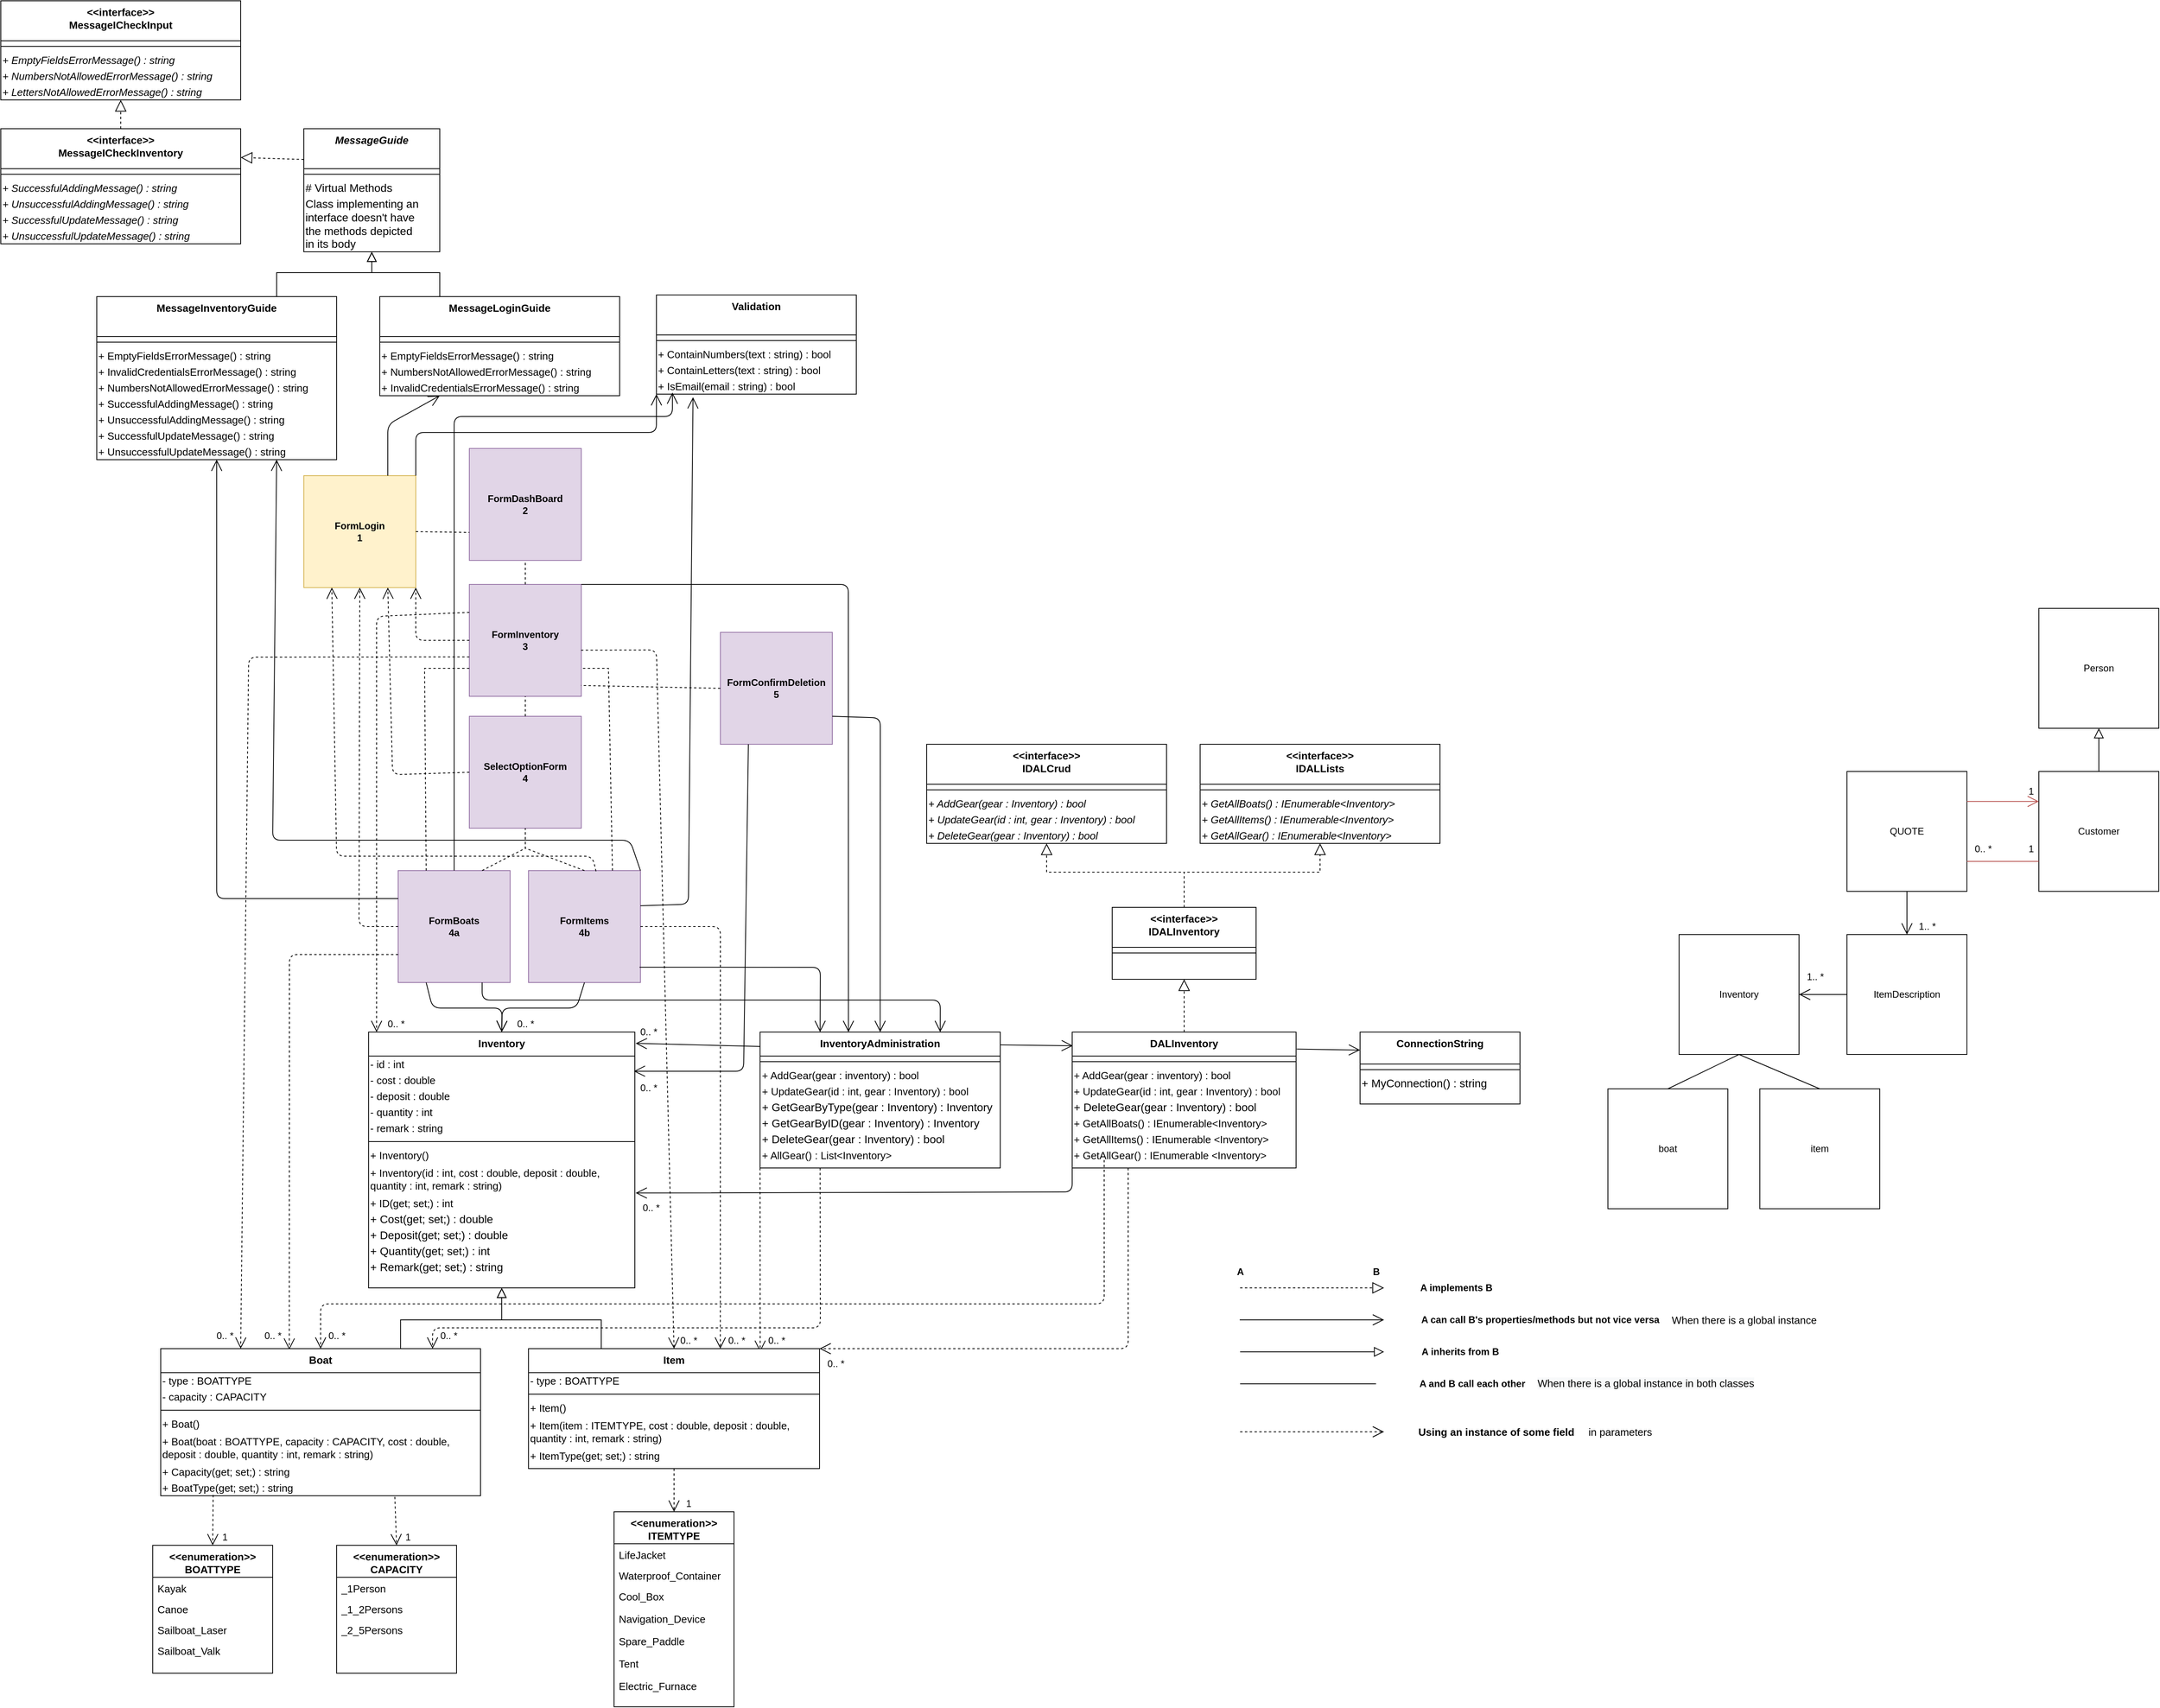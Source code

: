 <mxfile version="15.8.7" type="device"><diagram id="C5RBs43oDa-KdzZeNtuy" name="Page-1"><mxGraphModel dx="3080" dy="2074" grid="1" gridSize="10" guides="1" tooltips="1" connect="1" arrows="1" fold="1" page="1" pageScale="1" pageWidth="827" pageHeight="1169" math="0" shadow="0"><root><mxCell id="WIyWlLk6GJQsqaUBKTNV-0"/><mxCell id="WIyWlLk6GJQsqaUBKTNV-1" parent="WIyWlLk6GJQsqaUBKTNV-0"/><mxCell id="KutxU2q7jOgwtFoPLJHU-38" value="" style="endArrow=block;dashed=1;endFill=0;endSize=12;html=1;rounded=0;fontStyle=1;strokeWidth=1;fontSize=10;" parent="WIyWlLk6GJQsqaUBKTNV-1" edge="1"><mxGeometry width="160" relative="1" as="geometry"><mxPoint x="570" y="1160" as="sourcePoint"/><mxPoint x="750" y="1160" as="targetPoint"/></mxGeometry></mxCell><mxCell id="KutxU2q7jOgwtFoPLJHU-39" value="A" style="text;html=1;align=center;verticalAlign=middle;resizable=0;points=[];autosize=1;strokeColor=none;fillColor=none;fontStyle=1;strokeWidth=3;fontSize=12;" parent="WIyWlLk6GJQsqaUBKTNV-1" vertex="1"><mxGeometry x="560" y="1130" width="20" height="20" as="geometry"/></mxCell><mxCell id="KutxU2q7jOgwtFoPLJHU-40" value="B" style="text;html=1;align=center;verticalAlign=middle;resizable=0;points=[];autosize=1;strokeColor=none;fillColor=none;fontStyle=1;strokeWidth=3;fontSize=12;" parent="WIyWlLk6GJQsqaUBKTNV-1" vertex="1"><mxGeometry x="730" y="1130" width="20" height="20" as="geometry"/></mxCell><mxCell id="KutxU2q7jOgwtFoPLJHU-41" value="A implements B" style="text;html=1;align=center;verticalAlign=middle;resizable=0;points=[];autosize=1;strokeColor=none;fillColor=none;fontStyle=1;strokeWidth=4;fontSize=12;" parent="WIyWlLk6GJQsqaUBKTNV-1" vertex="1"><mxGeometry x="785" y="1150" width="110" height="20" as="geometry"/></mxCell><mxCell id="KutxU2q7jOgwtFoPLJHU-42" value="" style="endArrow=open;endFill=1;endSize=12;html=1;fontStyle=1;fontSize=10;strokeWidth=1;" parent="WIyWlLk6GJQsqaUBKTNV-1" edge="1"><mxGeometry width="160" relative="1" as="geometry"><mxPoint x="569.55" y="1200" as="sourcePoint"/><mxPoint x="750" y="1200" as="targetPoint"/></mxGeometry></mxCell><mxCell id="KutxU2q7jOgwtFoPLJHU-43" value="A can call B's properties/methods but not vice versa" style="text;html=1;align=center;verticalAlign=middle;resizable=0;points=[];autosize=1;strokeColor=none;fillColor=none;fontStyle=1;strokeWidth=4;fontSize=12;" parent="WIyWlLk6GJQsqaUBKTNV-1" vertex="1"><mxGeometry x="790" y="1190" width="310" height="20" as="geometry"/></mxCell><mxCell id="KutxU2q7jOgwtFoPLJHU-44" value="" style="endArrow=block;endSize=10;endFill=0;shadow=0;strokeWidth=1;rounded=0;edgeStyle=elbowEdgeStyle;elbow=vertical;fontStyle=0;fontSize=10;" parent="WIyWlLk6GJQsqaUBKTNV-1" edge="1"><mxGeometry width="160" relative="1" as="geometry"><mxPoint x="570" y="1240" as="sourcePoint"/><mxPoint x="750" y="1240" as="targetPoint"/></mxGeometry></mxCell><mxCell id="KutxU2q7jOgwtFoPLJHU-45" value="&lt;span style=&quot;font-size: 12px;&quot;&gt;A inherits from B&lt;/span&gt;" style="text;html=1;align=center;verticalAlign=middle;resizable=0;points=[];autosize=1;strokeColor=none;fillColor=none;fontStyle=1;strokeWidth=4;fontSize=12;" parent="WIyWlLk6GJQsqaUBKTNV-1" vertex="1"><mxGeometry x="790" y="1230" width="110" height="20" as="geometry"/></mxCell><mxCell id="KutxU2q7jOgwtFoPLJHU-46" value="" style="endArrow=none;html=1;rounded=0;fontStyle=1;strokeWidth=1;fontSize=10;" parent="WIyWlLk6GJQsqaUBKTNV-1" edge="1"><mxGeometry width="50" height="50" relative="1" as="geometry"><mxPoint x="570" y="1280" as="sourcePoint"/><mxPoint x="740" y="1280" as="targetPoint"/></mxGeometry></mxCell><mxCell id="KutxU2q7jOgwtFoPLJHU-47" value="&lt;span style=&quot;font-size: 12px;&quot;&gt;A and B call each other&lt;/span&gt;" style="text;html=1;align=center;verticalAlign=middle;resizable=0;points=[];autosize=1;strokeColor=none;fillColor=none;fontStyle=1;strokeWidth=4;fontSize=12;" parent="WIyWlLk6GJQsqaUBKTNV-1" vertex="1"><mxGeometry x="785" y="1270" width="150" height="20" as="geometry"/></mxCell><mxCell id="KutxU2q7jOgwtFoPLJHU-48" value="" style="endArrow=open;endSize=12;dashed=1;html=1;fontStyle=1;fontSize=13;exitX=0.5;exitY=0;exitDx=0;exitDy=0;" parent="WIyWlLk6GJQsqaUBKTNV-1" edge="1"><mxGeometry width="160" relative="1" as="geometry"><mxPoint x="570" y="1340" as="sourcePoint"/><mxPoint x="750" y="1340" as="targetPoint"/><Array as="points"/></mxGeometry></mxCell><mxCell id="KutxU2q7jOgwtFoPLJHU-49" value="Using an instance of some field" style="text;html=1;align=center;verticalAlign=middle;resizable=0;points=[];autosize=1;strokeColor=none;fillColor=none;fontStyle=1;strokeWidth=4;fontSize=13;" parent="WIyWlLk6GJQsqaUBKTNV-1" vertex="1"><mxGeometry x="785" y="1330" width="210" height="20" as="geometry"/></mxCell><mxCell id="KutxU2q7jOgwtFoPLJHU-50" value="in parameters" style="text;html=1;align=center;verticalAlign=middle;resizable=0;points=[];autosize=1;strokeColor=none;fillColor=none;fontSize=13;" parent="WIyWlLk6GJQsqaUBKTNV-1" vertex="1"><mxGeometry x="1000" y="1330" width="90" height="20" as="geometry"/></mxCell><mxCell id="KutxU2q7jOgwtFoPLJHU-51" value="When there is a global instance" style="text;html=1;align=center;verticalAlign=middle;resizable=0;points=[];autosize=1;strokeColor=none;fillColor=none;fontSize=13;" parent="WIyWlLk6GJQsqaUBKTNV-1" vertex="1"><mxGeometry x="1100" y="1190" width="200" height="20" as="geometry"/></mxCell><mxCell id="KutxU2q7jOgwtFoPLJHU-52" value="&lt;span style=&quot;color: rgb(0, 0, 0); font-family: helvetica; font-size: 13px; font-style: normal; font-weight: 400; letter-spacing: normal; text-align: center; text-indent: 0px; text-transform: none; word-spacing: 0px; background-color: rgb(248, 249, 250); display: inline; float: none;&quot;&gt;When there is a global instance in both classes&lt;/span&gt;" style="text;whiteSpace=wrap;html=1;fontSize=13;" parent="WIyWlLk6GJQsqaUBKTNV-1" vertex="1"><mxGeometry x="940" y="1265" width="440" height="30" as="geometry"/></mxCell><mxCell id="sIomor_SPIAiTfDMVvyU-29" value="QUOTE" style="whiteSpace=wrap;html=1;aspect=fixed;strokeColor=default;direction=east;" parent="WIyWlLk6GJQsqaUBKTNV-1" vertex="1"><mxGeometry x="1329" y="514" width="150" height="150" as="geometry"/></mxCell><mxCell id="VA3VbTWwwZoXTn_adIDG-7" value="FormLogin&lt;br&gt;1" style="whiteSpace=wrap;html=1;aspect=fixed;fillColor=#fff2cc;strokeColor=#d6b656;fontStyle=1" parent="WIyWlLk6GJQsqaUBKTNV-1" vertex="1"><mxGeometry x="-601" y="144" width="140" height="140" as="geometry"/></mxCell><mxCell id="VA3VbTWwwZoXTn_adIDG-14" value="" style="endArrow=open;endFill=1;endSize=12;html=1;fontStyle=1;fontSize=10;strokeWidth=1;exitX=0.75;exitY=0;exitDx=0;exitDy=0;entryX=0.25;entryY=1;entryDx=0;entryDy=0;" parent="WIyWlLk6GJQsqaUBKTNV-1" source="VA3VbTWwwZoXTn_adIDG-7" target="VA3VbTWwwZoXTn_adIDG-140" edge="1"><mxGeometry width="160" relative="1" as="geometry"><mxPoint x="-530.0" y="134" as="sourcePoint"/><mxPoint x="-480" y="40" as="targetPoint"/><Array as="points"><mxPoint x="-496" y="80"/></Array></mxGeometry></mxCell><mxCell id="VA3VbTWwwZoXTn_adIDG-15" value="" style="endArrow=open;endFill=1;endSize=12;html=1;fontStyle=1;fontSize=10;strokeWidth=1;exitX=1;exitY=0;exitDx=0;exitDy=0;entryX=0;entryY=1;entryDx=0;entryDy=0;" parent="WIyWlLk6GJQsqaUBKTNV-1" source="VA3VbTWwwZoXTn_adIDG-7" target="VA3VbTWwwZoXTn_adIDG-157" edge="1"><mxGeometry width="160" relative="1" as="geometry"><mxPoint x="-440" y="209" as="sourcePoint"/><mxPoint x="-80" y="-300" as="targetPoint"/><Array as="points"><mxPoint x="-461" y="90"/><mxPoint x="-160" y="90"/></Array></mxGeometry></mxCell><mxCell id="VA3VbTWwwZoXTn_adIDG-16" value="FormDashBoard&lt;br&gt;2" style="whiteSpace=wrap;html=1;aspect=fixed;fillColor=#e1d5e7;strokeColor=#9673a6;fontStyle=1" parent="WIyWlLk6GJQsqaUBKTNV-1" vertex="1"><mxGeometry x="-394" y="110" width="140" height="140" as="geometry"/></mxCell><mxCell id="VA3VbTWwwZoXTn_adIDG-20" value="FormInventory&lt;br&gt;3" style="whiteSpace=wrap;html=1;aspect=fixed;fillColor=#e1d5e7;strokeColor=#9673a6;fontStyle=1" parent="WIyWlLk6GJQsqaUBKTNV-1" vertex="1"><mxGeometry x="-394" y="280" width="140" height="140" as="geometry"/></mxCell><mxCell id="VA3VbTWwwZoXTn_adIDG-23" value="" style="endArrow=open;endFill=1;endSize=12;html=1;fontStyle=1;fontSize=10;strokeWidth=1;exitX=1;exitY=0;exitDx=0;exitDy=0;entryX=0.368;entryY=0;entryDx=0;entryDy=0;entryPerimeter=0;" parent="WIyWlLk6GJQsqaUBKTNV-1" source="VA3VbTWwwZoXTn_adIDG-20" target="VA3VbTWwwZoXTn_adIDG-241" edge="1"><mxGeometry width="160" relative="1" as="geometry"><mxPoint x="-250" y="372" as="sourcePoint"/><mxPoint x="-112" y="330" as="targetPoint"/><Array as="points"><mxPoint x="80" y="280"/></Array></mxGeometry></mxCell><mxCell id="VA3VbTWwwZoXTn_adIDG-27" value="" style="endArrow=open;endSize=12;dashed=1;html=1;fontStyle=1;fontSize=13;exitX=0;exitY=0.25;exitDx=0;exitDy=0;entryX=0.03;entryY=0;entryDx=0;entryDy=0;entryPerimeter=0;" parent="WIyWlLk6GJQsqaUBKTNV-1" source="VA3VbTWwwZoXTn_adIDG-20" target="VA3VbTWwwZoXTn_adIDG-213" edge="1"><mxGeometry width="160" relative="1" as="geometry"><mxPoint x="-220" y="393" as="sourcePoint"/><mxPoint x="-530" y="840" as="targetPoint"/><Array as="points"><mxPoint x="-510" y="320"/><mxPoint x="-510" y="770"/></Array></mxGeometry></mxCell><mxCell id="VA3VbTWwwZoXTn_adIDG-29" value="" style="endArrow=open;endSize=12;dashed=1;html=1;fontStyle=1;fontSize=13;exitX=0;exitY=0.5;exitDx=0;exitDy=0;entryX=1;entryY=1;entryDx=0;entryDy=0;" parent="WIyWlLk6GJQsqaUBKTNV-1" source="VA3VbTWwwZoXTn_adIDG-20" target="VA3VbTWwwZoXTn_adIDG-7" edge="1"><mxGeometry width="160" relative="1" as="geometry"><mxPoint x="-640" y="390" as="sourcePoint"/><mxPoint x="-460" y="390" as="targetPoint"/><Array as="points"><mxPoint x="-461" y="350"/></Array></mxGeometry></mxCell><mxCell id="VA3VbTWwwZoXTn_adIDG-30" value="SelectOptionForm&lt;br&gt;4" style="whiteSpace=wrap;html=1;aspect=fixed;fillColor=#e1d5e7;strokeColor=#9673a6;fontStyle=1" parent="WIyWlLk6GJQsqaUBKTNV-1" vertex="1"><mxGeometry x="-394" y="445" width="140" height="140" as="geometry"/></mxCell><mxCell id="VA3VbTWwwZoXTn_adIDG-33" value="" style="endArrow=open;endSize=12;dashed=1;html=1;fontStyle=1;fontSize=13;exitX=0;exitY=0.5;exitDx=0;exitDy=0;entryX=0.75;entryY=1;entryDx=0;entryDy=0;" parent="WIyWlLk6GJQsqaUBKTNV-1" source="VA3VbTWwwZoXTn_adIDG-30" target="VA3VbTWwwZoXTn_adIDG-7" edge="1"><mxGeometry width="160" relative="1" as="geometry"><mxPoint x="-402" y="520" as="sourcePoint"/><mxPoint x="-540" y="420" as="targetPoint"/><Array as="points"><mxPoint x="-490" y="518"/></Array></mxGeometry></mxCell><mxCell id="VA3VbTWwwZoXTn_adIDG-34" value="FormBoats&lt;br&gt;4a" style="whiteSpace=wrap;html=1;aspect=fixed;fillColor=#e1d5e7;strokeColor=#9673a6;fontStyle=1" parent="WIyWlLk6GJQsqaUBKTNV-1" vertex="1"><mxGeometry x="-483" y="638" width="140" height="140" as="geometry"/></mxCell><mxCell id="VA3VbTWwwZoXTn_adIDG-35" value="FormItems&lt;br&gt;4b" style="whiteSpace=wrap;html=1;aspect=fixed;fillColor=#e1d5e7;strokeColor=#9673a6;fontStyle=1" parent="WIyWlLk6GJQsqaUBKTNV-1" vertex="1"><mxGeometry x="-320" y="638" width="140" height="140" as="geometry"/></mxCell><mxCell id="VA3VbTWwwZoXTn_adIDG-38" value="" style="endArrow=open;endSize=12;dashed=1;html=1;fontStyle=1;fontSize=13;exitX=0;exitY=0.5;exitDx=0;exitDy=0;entryX=0.5;entryY=1;entryDx=0;entryDy=0;" parent="WIyWlLk6GJQsqaUBKTNV-1" source="VA3VbTWwwZoXTn_adIDG-34" target="VA3VbTWwwZoXTn_adIDG-7" edge="1"><mxGeometry width="160" relative="1" as="geometry"><mxPoint x="-500" y="700" as="sourcePoint"/><mxPoint x="-532" y="440" as="targetPoint"/><Array as="points"><mxPoint x="-532" y="708"/></Array></mxGeometry></mxCell><mxCell id="VA3VbTWwwZoXTn_adIDG-39" value="" style="endArrow=open;endSize=12;dashed=1;html=1;fontStyle=1;fontSize=13;exitX=0.603;exitY=0.006;exitDx=0;exitDy=0;entryX=0.25;entryY=1;entryDx=0;entryDy=0;exitPerimeter=0;" parent="WIyWlLk6GJQsqaUBKTNV-1" source="VA3VbTWwwZoXTn_adIDG-35" target="VA3VbTWwwZoXTn_adIDG-7" edge="1"><mxGeometry width="160" relative="1" as="geometry"><mxPoint x="-220" y="630" as="sourcePoint"/><mxPoint x="-590" y="340" as="targetPoint"/><Array as="points"><mxPoint x="-240" y="620"/><mxPoint x="-560" y="620"/></Array></mxGeometry></mxCell><mxCell id="VA3VbTWwwZoXTn_adIDG-44" value="" style="endArrow=none;dashed=1;html=1;rounded=0;exitX=1;exitY=0.5;exitDx=0;exitDy=0;entryX=0;entryY=0.75;entryDx=0;entryDy=0;" parent="WIyWlLk6GJQsqaUBKTNV-1" source="VA3VbTWwwZoXTn_adIDG-7" target="VA3VbTWwwZoXTn_adIDG-16" edge="1"><mxGeometry width="50" height="50" relative="1" as="geometry"><mxPoint x="-460" y="272" as="sourcePoint"/><mxPoint x="-410" y="190" as="targetPoint"/></mxGeometry></mxCell><mxCell id="VA3VbTWwwZoXTn_adIDG-45" value="" style="endArrow=none;dashed=1;html=1;rounded=0;entryX=0.5;entryY=1;entryDx=0;entryDy=0;exitX=0.5;exitY=0;exitDx=0;exitDy=0;" parent="WIyWlLk6GJQsqaUBKTNV-1" source="VA3VbTWwwZoXTn_adIDG-20" target="VA3VbTWwwZoXTn_adIDG-16" edge="1"><mxGeometry width="50" height="50" relative="1" as="geometry"><mxPoint x="-340" y="290.0" as="sourcePoint"/><mxPoint x="-260" y="290.0" as="targetPoint"/></mxGeometry></mxCell><mxCell id="VA3VbTWwwZoXTn_adIDG-46" value="" style="endArrow=none;dashed=1;html=1;rounded=0;entryX=0.5;entryY=1;entryDx=0;entryDy=0;exitX=0.5;exitY=0;exitDx=0;exitDy=0;" parent="WIyWlLk6GJQsqaUBKTNV-1" source="VA3VbTWwwZoXTn_adIDG-30" target="VA3VbTWwwZoXTn_adIDG-20" edge="1"><mxGeometry width="50" height="50" relative="1" as="geometry"><mxPoint x="-340" y="438.0" as="sourcePoint"/><mxPoint x="-260" y="438.0" as="targetPoint"/></mxGeometry></mxCell><mxCell id="VA3VbTWwwZoXTn_adIDG-47" value="" style="endArrow=none;dashed=1;html=1;rounded=0;entryX=0.5;entryY=1;entryDx=0;entryDy=0;exitX=0.5;exitY=0;exitDx=0;exitDy=0;" parent="WIyWlLk6GJQsqaUBKTNV-1" source="VA3VbTWwwZoXTn_adIDG-35" target="VA3VbTWwwZoXTn_adIDG-30" edge="1"><mxGeometry width="50" height="50" relative="1" as="geometry"><mxPoint x="-336.43" y="630" as="sourcePoint"/><mxPoint x="-336.43" y="600.0" as="targetPoint"/><Array as="points"><mxPoint x="-324" y="610"/></Array></mxGeometry></mxCell><mxCell id="VA3VbTWwwZoXTn_adIDG-48" value="" style="endArrow=none;dashed=1;html=1;rounded=0;entryX=0.5;entryY=1;entryDx=0;entryDy=0;exitX=0.75;exitY=0;exitDx=0;exitDy=0;" parent="WIyWlLk6GJQsqaUBKTNV-1" source="VA3VbTWwwZoXTn_adIDG-34" target="VA3VbTWwwZoXTn_adIDG-30" edge="1"><mxGeometry width="50" height="50" relative="1" as="geometry"><mxPoint x="-299" y="660" as="sourcePoint"/><mxPoint x="-326.0" y="586" as="targetPoint"/><Array as="points"><mxPoint x="-324" y="610"/></Array></mxGeometry></mxCell><mxCell id="VA3VbTWwwZoXTn_adIDG-49" value="" style="endArrow=none;dashed=1;html=1;rounded=0;exitX=0.25;exitY=0;exitDx=0;exitDy=0;entryX=0;entryY=0.75;entryDx=0;entryDy=0;" parent="WIyWlLk6GJQsqaUBKTNV-1" source="VA3VbTWwwZoXTn_adIDG-34" target="VA3VbTWwwZoXTn_adIDG-20" edge="1"><mxGeometry width="50" height="50" relative="1" as="geometry"><mxPoint x="-411.0" y="660" as="sourcePoint"/><mxPoint x="-411" y="390" as="targetPoint"/><Array as="points"><mxPoint x="-450" y="385"/></Array></mxGeometry></mxCell><mxCell id="VA3VbTWwwZoXTn_adIDG-50" value="" style="endArrow=none;dashed=1;html=1;rounded=0;entryX=1;entryY=0.75;entryDx=0;entryDy=0;exitX=0.75;exitY=0;exitDx=0;exitDy=0;" parent="WIyWlLk6GJQsqaUBKTNV-1" source="VA3VbTWwwZoXTn_adIDG-35" target="VA3VbTWwwZoXTn_adIDG-20" edge="1"><mxGeometry width="50" height="50" relative="1" as="geometry"><mxPoint x="-241.0" y="660" as="sourcePoint"/><mxPoint x="-326.0" y="586" as="targetPoint"/><Array as="points"><mxPoint x="-220" y="385"/></Array></mxGeometry></mxCell><mxCell id="VA3VbTWwwZoXTn_adIDG-57" value="" style="endArrow=open;endFill=1;endSize=12;html=1;fontStyle=1;fontSize=10;strokeWidth=1;exitX=0.25;exitY=1;exitDx=0;exitDy=0;entryX=0.5;entryY=0;entryDx=0;entryDy=0;" parent="WIyWlLk6GJQsqaUBKTNV-1" source="VA3VbTWwwZoXTn_adIDG-34" target="VA3VbTWwwZoXTn_adIDG-213" edge="1"><mxGeometry width="160" relative="1" as="geometry"><mxPoint x="-580.45" y="789" as="sourcePoint"/><mxPoint x="-460" y="800" as="targetPoint"/><Array as="points"><mxPoint x="-440" y="810"/><mxPoint x="-353" y="810"/></Array></mxGeometry></mxCell><mxCell id="VA3VbTWwwZoXTn_adIDG-58" value="" style="endArrow=block;endSize=10;endFill=0;shadow=0;strokeWidth=1;rounded=0;edgeStyle=elbowEdgeStyle;elbow=vertical;fontStyle=1;fontSize=10;exitX=0.75;exitY=0;exitDx=0;exitDy=0;entryX=0.5;entryY=1;entryDx=0;entryDy=0;" parent="WIyWlLk6GJQsqaUBKTNV-1" source="VA3VbTWwwZoXTn_adIDG-197" target="VA3VbTWwwZoXTn_adIDG-213" edge="1"><mxGeometry width="160" relative="1" as="geometry"><mxPoint x="-900" y="740" as="sourcePoint"/><mxPoint x="-480" y="1150" as="targetPoint"/><Array as="points"><mxPoint x="-420" y="1200"/><mxPoint x="-470" y="1230"/><mxPoint x="-630" y="940"/></Array></mxGeometry></mxCell><mxCell id="VA3VbTWwwZoXTn_adIDG-59" value="" style="endArrow=block;endSize=10;endFill=0;shadow=0;strokeWidth=1;rounded=0;edgeStyle=elbowEdgeStyle;elbow=vertical;fontStyle=1;fontSize=10;exitX=0.25;exitY=0;exitDx=0;exitDy=0;entryX=0.5;entryY=1;entryDx=0;entryDy=0;" parent="WIyWlLk6GJQsqaUBKTNV-1" source="VA3VbTWwwZoXTn_adIDG-205" target="VA3VbTWwwZoXTn_adIDG-213" edge="1"><mxGeometry width="160" relative="1" as="geometry"><mxPoint x="-330" y="970.09" as="sourcePoint"/><mxPoint x="-284" y="1160" as="targetPoint"/><Array as="points"><mxPoint x="-290" y="1200"/></Array></mxGeometry></mxCell><mxCell id="VA3VbTWwwZoXTn_adIDG-60" value="" style="endArrow=open;endSize=12;dashed=1;html=1;fontStyle=1;fontSize=13;exitX=0.5;exitY=1;exitDx=0;exitDy=0;entryX=0.5;entryY=0;entryDx=0;entryDy=0;" parent="WIyWlLk6GJQsqaUBKTNV-1" source="VA3VbTWwwZoXTn_adIDG-205" target="VA3VbTWwwZoXTn_adIDG-181" edge="1"><mxGeometry width="160" relative="1" as="geometry"><mxPoint x="-70.0" y="967.57" as="sourcePoint"/><mxPoint x="-197" y="1040" as="targetPoint"/><Array as="points"/></mxGeometry></mxCell><mxCell id="VA3VbTWwwZoXTn_adIDG-61" value="" style="endArrow=open;endSize=12;dashed=1;html=1;fontStyle=1;fontSize=13;entryX=0.5;entryY=0;entryDx=0;entryDy=0;exitX=0.164;exitY=0.947;exitDx=0;exitDy=0;exitPerimeter=0;" parent="WIyWlLk6GJQsqaUBKTNV-1" source="VA3VbTWwwZoXTn_adIDG-204" target="VA3VbTWwwZoXTn_adIDG-167" edge="1"><mxGeometry width="160" relative="1" as="geometry"><mxPoint x="-740" y="1440" as="sourcePoint"/><mxPoint x="-644.0" y="791" as="targetPoint"/><Array as="points"/></mxGeometry></mxCell><mxCell id="VA3VbTWwwZoXTn_adIDG-62" value="" style="endArrow=open;endSize=12;dashed=1;html=1;fontStyle=1;fontSize=13;entryX=0.5;entryY=0;entryDx=0;entryDy=0;exitX=0.732;exitY=1.065;exitDx=0;exitDy=0;exitPerimeter=0;" parent="WIyWlLk6GJQsqaUBKTNV-1" source="VA3VbTWwwZoXTn_adIDG-204" target="VA3VbTWwwZoXTn_adIDG-176" edge="1"><mxGeometry width="160" relative="1" as="geometry"><mxPoint x="-480" y="1440" as="sourcePoint"/><mxPoint x="-644.0" y="958.0" as="targetPoint"/><Array as="points"/></mxGeometry></mxCell><mxCell id="VA3VbTWwwZoXTn_adIDG-64" value="" style="endArrow=open;endFill=1;endSize=12;html=1;fontStyle=1;fontSize=10;strokeWidth=1;exitX=0.75;exitY=1;exitDx=0;exitDy=0;entryX=0.75;entryY=0;entryDx=0;entryDy=0;" parent="WIyWlLk6GJQsqaUBKTNV-1" source="VA3VbTWwwZoXTn_adIDG-34" target="VA3VbTWwwZoXTn_adIDG-241" edge="1"><mxGeometry width="160" relative="1" as="geometry"><mxPoint x="-411.0" y="776" as="sourcePoint"/><mxPoint x="-332.0" y="820" as="targetPoint"/><Array as="points"><mxPoint x="-378" y="800"/><mxPoint x="195" y="800"/></Array></mxGeometry></mxCell><mxCell id="VA3VbTWwwZoXTn_adIDG-65" value="" style="endArrow=open;endFill=1;endSize=12;html=1;fontStyle=1;fontSize=10;strokeWidth=1;exitX=0.5;exitY=0;exitDx=0;exitDy=0;" parent="WIyWlLk6GJQsqaUBKTNV-1" source="VA3VbTWwwZoXTn_adIDG-34" edge="1"><mxGeometry width="160" relative="1" as="geometry"><mxPoint x="-630" y="640" as="sourcePoint"/><mxPoint x="-140" y="40" as="targetPoint"/><Array as="points"><mxPoint x="-413" y="70"/><mxPoint x="-140" y="70"/></Array></mxGeometry></mxCell><mxCell id="VA3VbTWwwZoXTn_adIDG-73" value="" style="endArrow=open;endFill=1;endSize=12;html=1;fontStyle=1;fontSize=10;strokeWidth=1;exitX=0;exitY=0.25;exitDx=0;exitDy=0;entryX=0.5;entryY=1;entryDx=0;entryDy=0;" parent="WIyWlLk6GJQsqaUBKTNV-1" source="VA3VbTWwwZoXTn_adIDG-34" target="VA3VbTWwwZoXTn_adIDG-145" edge="1"><mxGeometry width="160" relative="1" as="geometry"><mxPoint x="-650.004" y="695.116" as="sourcePoint"/><mxPoint x="-750" y="80" as="targetPoint"/><Array as="points"><mxPoint x="-710" y="673"/></Array></mxGeometry></mxCell><mxCell id="VA3VbTWwwZoXTn_adIDG-74" value="" style="endArrow=open;endSize=12;dashed=1;html=1;fontStyle=1;fontSize=13;entryX=0.25;entryY=0;entryDx=0;entryDy=0;exitX=0;exitY=0.648;exitDx=0;exitDy=0;exitPerimeter=0;" parent="WIyWlLk6GJQsqaUBKTNV-1" source="VA3VbTWwwZoXTn_adIDG-20" target="VA3VbTWwwZoXTn_adIDG-197" edge="1"><mxGeometry width="160" relative="1" as="geometry"><mxPoint x="-450" y="380" as="sourcePoint"/><mxPoint x="-644" y="620" as="targetPoint"/><Array as="points"><mxPoint x="-670" y="371"/></Array></mxGeometry></mxCell><mxCell id="VA3VbTWwwZoXTn_adIDG-75" value="" style="endArrow=open;endSize=12;dashed=1;html=1;fontStyle=1;fontSize=13;entryX=0.5;entryY=0;entryDx=0;entryDy=0;exitX=0.997;exitY=0.588;exitDx=0;exitDy=0;exitPerimeter=0;" parent="WIyWlLk6GJQsqaUBKTNV-1" source="VA3VbTWwwZoXTn_adIDG-20" target="VA3VbTWwwZoXTn_adIDG-205" edge="1"><mxGeometry width="160" relative="1" as="geometry"><mxPoint x="-71" y="355.168" as="sourcePoint"/><mxPoint x="-170" y="776" as="targetPoint"/><Array as="points"><mxPoint x="-160" y="362"/></Array></mxGeometry></mxCell><mxCell id="VA3VbTWwwZoXTn_adIDG-77" value="FormConfirmDeletion&lt;br&gt;5" style="whiteSpace=wrap;html=1;aspect=fixed;fillColor=#e1d5e7;strokeColor=#9673a6;fontStyle=1" parent="WIyWlLk6GJQsqaUBKTNV-1" vertex="1"><mxGeometry x="-80" y="340" width="140" height="140" as="geometry"/></mxCell><mxCell id="VA3VbTWwwZoXTn_adIDG-78" value="" style="endArrow=open;endFill=1;endSize=12;html=1;fontStyle=1;fontSize=10;strokeWidth=1;exitX=0.25;exitY=1;exitDx=0;exitDy=0;entryX=0.996;entryY=-0.053;entryDx=0;entryDy=0;entryPerimeter=0;" parent="WIyWlLk6GJQsqaUBKTNV-1" source="VA3VbTWwwZoXTn_adIDG-77" target="VA3VbTWwwZoXTn_adIDG-219" edge="1"><mxGeometry width="160" relative="1" as="geometry"><mxPoint x="20" y="380" as="sourcePoint"/><mxPoint x="-320" y="1170" as="targetPoint"/><Array as="points"><mxPoint x="-51" y="889"/></Array></mxGeometry></mxCell><mxCell id="VA3VbTWwwZoXTn_adIDG-79" value="" style="endArrow=open;endFill=1;endSize=12;html=1;fontStyle=1;fontSize=10;strokeWidth=1;entryX=0.5;entryY=0;entryDx=0;entryDy=0;exitX=1;exitY=0.75;exitDx=0;exitDy=0;" parent="WIyWlLk6GJQsqaUBKTNV-1" source="VA3VbTWwwZoXTn_adIDG-77" target="VA3VbTWwwZoXTn_adIDG-241" edge="1"><mxGeometry width="160" relative="1" as="geometry"><mxPoint x="-67.0" y="519.0" as="sourcePoint"/><mxPoint x="-380.0" y="1015" as="targetPoint"/><Array as="points"><mxPoint x="120" y="447"/></Array></mxGeometry></mxCell><mxCell id="VA3VbTWwwZoXTn_adIDG-80" value="" style="endArrow=none;dashed=1;html=1;rounded=0;exitX=0;exitY=0.5;exitDx=0;exitDy=0;entryX=0.997;entryY=0.903;entryDx=0;entryDy=0;entryPerimeter=0;" parent="WIyWlLk6GJQsqaUBKTNV-1" source="VA3VbTWwwZoXTn_adIDG-77" target="VA3VbTWwwZoXTn_adIDG-20" edge="1"><mxGeometry width="50" height="50" relative="1" as="geometry"><mxPoint x="-100" y="410" as="sourcePoint"/><mxPoint x="-250" y="420" as="targetPoint"/></mxGeometry></mxCell><mxCell id="VA3VbTWwwZoXTn_adIDG-82" value="" style="endArrow=open;endSize=12;dashed=1;html=1;fontStyle=1;fontSize=13;exitX=1;exitY=0.5;exitDx=0;exitDy=0;entryX=0.659;entryY=0;entryDx=0;entryDy=0;entryPerimeter=0;" parent="WIyWlLk6GJQsqaUBKTNV-1" source="VA3VbTWwwZoXTn_adIDG-35" target="VA3VbTWwwZoXTn_adIDG-205" edge="1"><mxGeometry width="160" relative="1" as="geometry"><mxPoint x="-240.0" y="790.57" as="sourcePoint"/><mxPoint x="-60.0" y="790.57" as="targetPoint"/><Array as="points"><mxPoint x="-80" y="708"/></Array></mxGeometry></mxCell><mxCell id="VA3VbTWwwZoXTn_adIDG-83" value="" style="endArrow=open;endSize=12;dashed=1;html=1;fontStyle=1;fontSize=13;exitX=0;exitY=0.75;exitDx=0;exitDy=0;entryX=0.402;entryY=0.007;entryDx=0;entryDy=0;entryPerimeter=0;" parent="WIyWlLk6GJQsqaUBKTNV-1" source="VA3VbTWwwZoXTn_adIDG-34" target="VA3VbTWwwZoXTn_adIDG-197" edge="1"><mxGeometry width="160" relative="1" as="geometry"><mxPoint x="-379.998" y="789.0" as="sourcePoint"/><mxPoint x="-370" y="800" as="targetPoint"/><Array as="points"><mxPoint x="-619" y="743"/></Array></mxGeometry></mxCell><mxCell id="VA3VbTWwwZoXTn_adIDG-84" value="" style="endArrow=open;endFill=1;endSize=12;html=1;fontStyle=1;fontSize=10;strokeWidth=1;exitX=0.992;exitY=0.863;exitDx=0;exitDy=0;exitPerimeter=0;entryX=0.25;entryY=0;entryDx=0;entryDy=0;" parent="WIyWlLk6GJQsqaUBKTNV-1" source="VA3VbTWwwZoXTn_adIDG-35" target="VA3VbTWwwZoXTn_adIDG-241" edge="1"><mxGeometry width="160" relative="1" as="geometry"><mxPoint x="-150" y="698" as="sourcePoint"/><mxPoint x="-110" y="730" as="targetPoint"/><Array as="points"><mxPoint x="45" y="759"/></Array></mxGeometry></mxCell><mxCell id="VA3VbTWwwZoXTn_adIDG-85" value="" style="endArrow=open;endFill=1;endSize=12;html=1;fontStyle=1;fontSize=10;strokeWidth=1;exitX=0.5;exitY=1;exitDx=0;exitDy=0;entryX=0.5;entryY=0;entryDx=0;entryDy=0;" parent="WIyWlLk6GJQsqaUBKTNV-1" source="VA3VbTWwwZoXTn_adIDG-35" target="VA3VbTWwwZoXTn_adIDG-213" edge="1"><mxGeometry width="160" relative="1" as="geometry"><mxPoint x="-183.928" y="760.108" as="sourcePoint"/><mxPoint x="-313.0" y="810" as="targetPoint"/><Array as="points"><mxPoint x="-260" y="810"/><mxPoint x="-353" y="810"/></Array></mxGeometry></mxCell><mxCell id="VA3VbTWwwZoXTn_adIDG-86" value="" style="endArrow=open;endFill=1;endSize=12;html=1;fontStyle=1;fontSize=10;strokeWidth=1;exitX=1;exitY=0.314;exitDx=0;exitDy=0;exitPerimeter=0;entryX=0.183;entryY=1.194;entryDx=0;entryDy=0;entryPerimeter=0;" parent="WIyWlLk6GJQsqaUBKTNV-1" source="VA3VbTWwwZoXTn_adIDG-35" target="VA3VbTWwwZoXTn_adIDG-163" edge="1"><mxGeometry width="160" relative="1" as="geometry"><mxPoint x="-160" y="700" as="sourcePoint"/><mxPoint x="-130" y="40" as="targetPoint"/><Array as="points"><mxPoint x="-120" y="680"/></Array></mxGeometry></mxCell><mxCell id="VA3VbTWwwZoXTn_adIDG-87" value="" style="endArrow=open;endFill=1;endSize=12;html=1;fontStyle=1;fontSize=10;strokeWidth=1;exitX=1;exitY=0;exitDx=0;exitDy=0;entryX=0.75;entryY=1;entryDx=0;entryDy=0;" parent="WIyWlLk6GJQsqaUBKTNV-1" source="VA3VbTWwwZoXTn_adIDG-35" target="VA3VbTWwwZoXTn_adIDG-145" edge="1"><mxGeometry width="160" relative="1" as="geometry"><mxPoint x="-183" y="689" as="sourcePoint"/><mxPoint x="-630" y="180" as="targetPoint"/><Array as="points"><mxPoint x="-193" y="600"/><mxPoint x="-640" y="600"/></Array></mxGeometry></mxCell><mxCell id="VA3VbTWwwZoXTn_adIDG-89" value="" style="endArrow=open;endFill=1;endSize=12;html=1;fontStyle=1;fontSize=10;strokeWidth=1;exitX=1.001;exitY=0.094;exitDx=0;exitDy=0;exitPerimeter=0;entryX=0.003;entryY=0.101;entryDx=0;entryDy=0;entryPerimeter=0;" parent="WIyWlLk6GJQsqaUBKTNV-1" source="VA3VbTWwwZoXTn_adIDG-241" target="VA3VbTWwwZoXTn_adIDG-261" edge="1"><mxGeometry width="160" relative="1" as="geometry"><mxPoint x="300" y="845" as="sourcePoint"/><mxPoint x="340" y="800" as="targetPoint"/><Array as="points"/></mxGeometry></mxCell><mxCell id="VA3VbTWwwZoXTn_adIDG-90" value="" style="endArrow=open;endSize=12;dashed=1;html=1;fontStyle=1;fontSize=13;entryX=0.796;entryY=0.027;entryDx=0;entryDy=0;exitX=0;exitY=1;exitDx=0;exitDy=0;entryPerimeter=0;" parent="WIyWlLk6GJQsqaUBKTNV-1" source="VA3VbTWwwZoXTn_adIDG-241" target="VA3VbTWwwZoXTn_adIDG-205" edge="1"><mxGeometry width="160" relative="1" as="geometry"><mxPoint x="-30" y="770" as="sourcePoint"/><mxPoint x="-170" y="940" as="targetPoint"/><Array as="points"/></mxGeometry></mxCell><mxCell id="VA3VbTWwwZoXTn_adIDG-92" value="" style="endArrow=open;endSize=12;dashed=1;html=1;fontStyle=1;fontSize=13;exitX=0.25;exitY=1;exitDx=0;exitDy=0;entryX=0.85;entryY=0;entryDx=0;entryDy=0;entryPerimeter=0;" parent="WIyWlLk6GJQsqaUBKTNV-1" source="VA3VbTWwwZoXTn_adIDG-241" target="VA3VbTWwwZoXTn_adIDG-197" edge="1"><mxGeometry width="160" relative="1" as="geometry"><mxPoint x="44.724" y="749.644" as="sourcePoint"/><mxPoint x="-450" y="940" as="targetPoint"/><Array as="points"><mxPoint x="45" y="1210"/><mxPoint x="-440" y="1210"/></Array></mxGeometry></mxCell><mxCell id="VA3VbTWwwZoXTn_adIDG-97" value="" style="endArrow=block;dashed=1;endFill=0;endSize=12;html=1;rounded=0;fontStyle=1;strokeWidth=1;fontSize=10;exitX=0.5;exitY=0;exitDx=0;exitDy=0;entryX=0.5;entryY=1;entryDx=0;entryDy=0;" parent="WIyWlLk6GJQsqaUBKTNV-1" source="VA3VbTWwwZoXTn_adIDG-280" target="VA3VbTWwwZoXTn_adIDG-272" edge="1"><mxGeometry width="160" relative="1" as="geometry"><mxPoint x="618" y="190" as="sourcePoint"/><mxPoint x="290" y="640" as="targetPoint"/><Array as="points"><mxPoint x="500" y="640"/><mxPoint x="328" y="640"/></Array></mxGeometry></mxCell><mxCell id="VA3VbTWwwZoXTn_adIDG-99" value="" style="endArrow=block;dashed=1;endFill=0;endSize=12;html=1;rounded=0;fontStyle=1;strokeWidth=1;fontSize=10;exitX=0.5;exitY=0;exitDx=0;exitDy=0;entryX=0.5;entryY=1;entryDx=0;entryDy=0;" parent="WIyWlLk6GJQsqaUBKTNV-1" source="VA3VbTWwwZoXTn_adIDG-261" target="VA3VbTWwwZoXTn_adIDG-280" edge="1"><mxGeometry width="160" relative="1" as="geometry"><mxPoint x="318.4" y="296" as="sourcePoint"/><mxPoint x="270.0" y="210" as="targetPoint"/></mxGeometry></mxCell><mxCell id="VA3VbTWwwZoXTn_adIDG-100" value="" style="endArrow=open;endFill=1;endSize=12;html=1;fontStyle=1;fontSize=10;strokeWidth=1;entryX=0;entryY=0.25;entryDx=0;entryDy=0;exitX=1.003;exitY=0.125;exitDx=0;exitDy=0;exitPerimeter=0;" parent="WIyWlLk6GJQsqaUBKTNV-1" source="VA3VbTWwwZoXTn_adIDG-261" target="VA3VbTWwwZoXTn_adIDG-286" edge="1"><mxGeometry width="160" relative="1" as="geometry"><mxPoint x="670" y="880" as="sourcePoint"/><mxPoint x="700" y="810" as="targetPoint"/><Array as="points"/></mxGeometry></mxCell><mxCell id="VA3VbTWwwZoXTn_adIDG-101" value="" style="endArrow=open;endFill=1;endSize=12;html=1;fontStyle=1;fontSize=10;strokeWidth=1;exitX=0;exitY=1;exitDx=0;exitDy=0;entryX=1.003;entryY=-0.135;entryDx=0;entryDy=0;entryPerimeter=0;" parent="WIyWlLk6GJQsqaUBKTNV-1" source="VA3VbTWwwZoXTn_adIDG-261" target="VA3VbTWwwZoXTn_adIDG-218" edge="1"><mxGeometry width="160" relative="1" as="geometry"><mxPoint x="360.0" y="799.57" as="sourcePoint"/><mxPoint x="-400" y="1200" as="targetPoint"/><Array as="points"><mxPoint x="360" y="1040"/></Array></mxGeometry></mxCell><mxCell id="VA3VbTWwwZoXTn_adIDG-102" value="" style="endArrow=open;endSize=12;dashed=1;html=1;fontStyle=1;fontSize=13;entryX=0.5;entryY=0;entryDx=0;entryDy=0;" parent="WIyWlLk6GJQsqaUBKTNV-1" target="VA3VbTWwwZoXTn_adIDG-197" edge="1"><mxGeometry width="160" relative="1" as="geometry"><mxPoint x="400" y="1000" as="sourcePoint"/><mxPoint x="-540" y="1480" as="targetPoint"/><Array as="points"><mxPoint x="400" y="1180"/><mxPoint x="-580" y="1180"/></Array></mxGeometry></mxCell><mxCell id="VA3VbTWwwZoXTn_adIDG-103" value="" style="endArrow=open;endSize=12;dashed=1;html=1;fontStyle=1;fontSize=13;exitX=0.25;exitY=1;exitDx=0;exitDy=0;entryX=1;entryY=0;entryDx=0;entryDy=0;" parent="WIyWlLk6GJQsqaUBKTNV-1" source="VA3VbTWwwZoXTn_adIDG-261" target="VA3VbTWwwZoXTn_adIDG-205" edge="1"><mxGeometry width="160" relative="1" as="geometry"><mxPoint x="281.6" y="766" as="sourcePoint"/><mxPoint x="-490.888" y="934.84" as="targetPoint"/><Array as="points"><mxPoint x="430" y="1236"/></Array></mxGeometry></mxCell><mxCell id="VA3VbTWwwZoXTn_adIDG-104" value="&lt;&lt;interface&gt;&gt;&#10;MessageICheckInput" style="swimlane;fontStyle=1;align=center;verticalAlign=top;childLayout=stackLayout;horizontal=1;startSize=50;horizontalStack=0;resizeParent=1;resizeLast=0;collapsible=1;marginBottom=0;rounded=0;shadow=0;strokeWidth=1;fontSize=13;" parent="WIyWlLk6GJQsqaUBKTNV-1" vertex="1"><mxGeometry x="-980" y="-450" width="300" height="124" as="geometry"><mxRectangle x="340" y="380" width="170" height="26" as="alternateBounds"/></mxGeometry></mxCell><mxCell id="Eu1RM0MxuK3w1lcb-Ub3-11" value="" style="line;html=1;strokeWidth=1;align=left;verticalAlign=middle;spacingTop=-1;spacingLeft=3;spacingRight=3;rotatable=0;labelPosition=right;points=[];portConstraint=eastwest;fontStyle=0;fontSize=13;" parent="VA3VbTWwwZoXTn_adIDG-104" vertex="1"><mxGeometry y="50" width="300" height="14" as="geometry"/></mxCell><mxCell id="VA3VbTWwwZoXTn_adIDG-107" value="&lt;span style=&quot;font-size: 13px&quot;&gt;+ EmptyFieldsErrorMessage() : string&lt;/span&gt;" style="text;html=1;align=left;verticalAlign=middle;resizable=0;points=[];autosize=1;strokeColor=none;fillColor=none;fontStyle=2" parent="VA3VbTWwwZoXTn_adIDG-104" vertex="1"><mxGeometry y="64" width="300" height="20" as="geometry"/></mxCell><mxCell id="VA3VbTWwwZoXTn_adIDG-108" value="+ NumbersNotAllowedErrorMessage() : string" style="text;html=1;align=left;verticalAlign=middle;resizable=0;points=[];autosize=1;strokeColor=none;fillColor=none;fontStyle=2;fontSize=13;" parent="VA3VbTWwwZoXTn_adIDG-104" vertex="1"><mxGeometry y="84" width="300" height="20" as="geometry"/></mxCell><mxCell id="VA3VbTWwwZoXTn_adIDG-114" value="+ LettersNotAllowedErrorMessage() : string" style="text;html=1;align=left;verticalAlign=middle;resizable=0;points=[];autosize=1;strokeColor=none;fillColor=none;fontStyle=2;fontSize=13;" parent="VA3VbTWwwZoXTn_adIDG-104" vertex="1"><mxGeometry y="104" width="300" height="20" as="geometry"/></mxCell><mxCell id="VA3VbTWwwZoXTn_adIDG-115" value="&lt;&lt;interface&gt;&gt;&#10;MessageICheckInventory" style="swimlane;fontStyle=1;align=center;verticalAlign=top;childLayout=stackLayout;horizontal=1;startSize=50;horizontalStack=0;resizeParent=1;resizeLast=0;collapsible=1;marginBottom=0;rounded=0;shadow=0;strokeWidth=1;fontSize=13;" parent="WIyWlLk6GJQsqaUBKTNV-1" vertex="1"><mxGeometry x="-980" y="-290" width="300" height="144" as="geometry"><mxRectangle x="340" y="380" width="170" height="26" as="alternateBounds"/></mxGeometry></mxCell><mxCell id="Eu1RM0MxuK3w1lcb-Ub3-10" value="" style="line;html=1;strokeWidth=1;align=left;verticalAlign=middle;spacingTop=-1;spacingLeft=3;spacingRight=3;rotatable=0;labelPosition=right;points=[];portConstraint=eastwest;fontStyle=0;fontSize=13;" parent="VA3VbTWwwZoXTn_adIDG-115" vertex="1"><mxGeometry y="50" width="300" height="14" as="geometry"/></mxCell><mxCell id="VA3VbTWwwZoXTn_adIDG-116" value="&lt;span style=&quot;font-size: 13px&quot;&gt;+ SuccessfulAddingMessage() : string&lt;/span&gt;" style="text;html=1;align=left;verticalAlign=middle;resizable=0;points=[];autosize=1;strokeColor=none;fillColor=none;fontStyle=2" parent="VA3VbTWwwZoXTn_adIDG-115" vertex="1"><mxGeometry y="64" width="300" height="20" as="geometry"/></mxCell><mxCell id="VA3VbTWwwZoXTn_adIDG-120" value="&lt;span style=&quot;font-size: 13px&quot;&gt;+ UnsuccessfulAddingMessage() : string&lt;/span&gt;" style="text;html=1;align=left;verticalAlign=middle;resizable=0;points=[];autosize=1;strokeColor=none;fillColor=none;fontStyle=2" parent="VA3VbTWwwZoXTn_adIDG-115" vertex="1"><mxGeometry y="84" width="300" height="20" as="geometry"/></mxCell><mxCell id="VA3VbTWwwZoXTn_adIDG-122" value="&lt;span style=&quot;font-size: 13px&quot;&gt;+ SuccessfulUpdateMessage() : string&lt;/span&gt;" style="text;html=1;align=left;verticalAlign=middle;resizable=0;points=[];autosize=1;strokeColor=none;fillColor=none;fontStyle=2" parent="VA3VbTWwwZoXTn_adIDG-115" vertex="1"><mxGeometry y="104" width="300" height="20" as="geometry"/></mxCell><mxCell id="VA3VbTWwwZoXTn_adIDG-126" value="&lt;span style=&quot;font-size: 13px&quot;&gt;+ UnsuccessfulUpdateMessage() : string&lt;/span&gt;" style="text;html=1;align=left;verticalAlign=middle;resizable=0;points=[];autosize=1;strokeColor=none;fillColor=none;fontStyle=2" parent="VA3VbTWwwZoXTn_adIDG-115" vertex="1"><mxGeometry y="124" width="300" height="20" as="geometry"/></mxCell><mxCell id="VA3VbTWwwZoXTn_adIDG-119" value="" style="endArrow=block;dashed=1;endFill=0;endSize=12;html=1;rounded=0;fontStyle=0;strokeWidth=1;fontSize=10;exitX=0.5;exitY=0;exitDx=0;exitDy=0;entryX=0.5;entryY=1;entryDx=0;entryDy=0;" parent="WIyWlLk6GJQsqaUBKTNV-1" source="VA3VbTWwwZoXTn_adIDG-115" target="VA3VbTWwwZoXTn_adIDG-104" edge="1"><mxGeometry width="160" relative="1" as="geometry"><mxPoint x="-840" y="-300" as="sourcePoint"/><mxPoint x="-322" y="-310" as="targetPoint"/><Array as="points"/></mxGeometry></mxCell><mxCell id="VA3VbTWwwZoXTn_adIDG-127" value="MessageGuide" style="swimlane;fontStyle=3;align=center;verticalAlign=top;childLayout=stackLayout;horizontal=1;startSize=50;horizontalStack=0;resizeParent=1;resizeLast=0;collapsible=1;marginBottom=0;rounded=0;shadow=0;strokeWidth=1;fontSize=13;" parent="WIyWlLk6GJQsqaUBKTNV-1" vertex="1"><mxGeometry x="-601" y="-290" width="170" height="154" as="geometry"><mxRectangle x="340" y="380" width="170" height="26" as="alternateBounds"/></mxGeometry></mxCell><mxCell id="Eu1RM0MxuK3w1lcb-Ub3-9" value="" style="line;html=1;strokeWidth=1;align=left;verticalAlign=middle;spacingTop=-1;spacingLeft=3;spacingRight=3;rotatable=0;labelPosition=right;points=[];portConstraint=eastwest;fontStyle=0;fontSize=13;" parent="VA3VbTWwwZoXTn_adIDG-127" vertex="1"><mxGeometry y="50" width="170" height="14" as="geometry"/></mxCell><mxCell id="VA3VbTWwwZoXTn_adIDG-138" value="&lt;span&gt;&lt;font style=&quot;font-size: 14px&quot;&gt;# Virtual Methods&lt;/font&gt;&lt;/span&gt;" style="text;html=1;align=left;verticalAlign=middle;resizable=0;points=[];autosize=1;strokeColor=none;fillColor=none;fontStyle=0" parent="VA3VbTWwwZoXTn_adIDG-127" vertex="1"><mxGeometry y="64" width="170" height="20" as="geometry"/></mxCell><mxCell id="VA3VbTWwwZoXTn_adIDG-139" value="&lt;span style=&quot;&quot;&gt;&lt;font style=&quot;font-size: 14px&quot;&gt;Class implementing an &lt;br&gt;interface doesn't have &lt;br&gt;the methods depicted &lt;br&gt;in its body&lt;/font&gt;&lt;/span&gt;" style="text;html=1;align=left;verticalAlign=middle;resizable=0;points=[];autosize=1;strokeColor=none;fillColor=none;fontStyle=0" parent="VA3VbTWwwZoXTn_adIDG-127" vertex="1"><mxGeometry y="84" width="170" height="70" as="geometry"/></mxCell><mxCell id="VA3VbTWwwZoXTn_adIDG-132" value="" style="endArrow=block;dashed=1;endFill=0;endSize=12;html=1;rounded=0;fontStyle=0;strokeWidth=1;fontSize=10;entryX=1;entryY=0.25;entryDx=0;entryDy=0;exitX=0;exitY=0.25;exitDx=0;exitDy=0;" parent="WIyWlLk6GJQsqaUBKTNV-1" source="VA3VbTWwwZoXTn_adIDG-127" target="VA3VbTWwwZoXTn_adIDG-115" edge="1"><mxGeometry width="160" relative="1" as="geometry"><mxPoint x="-610" y="-360" as="sourcePoint"/><mxPoint x="-516.59" y="-330" as="targetPoint"/><Array as="points"/></mxGeometry></mxCell><mxCell id="VA3VbTWwwZoXTn_adIDG-140" value="MessageLoginGuide" style="swimlane;fontStyle=1;align=center;verticalAlign=top;childLayout=stackLayout;horizontal=1;startSize=50;horizontalStack=0;resizeParent=1;resizeLast=0;collapsible=1;marginBottom=0;rounded=0;shadow=0;strokeWidth=1;fontSize=13;" parent="WIyWlLk6GJQsqaUBKTNV-1" vertex="1"><mxGeometry x="-506" y="-80" width="300" height="124" as="geometry"><mxRectangle x="340" y="380" width="170" height="26" as="alternateBounds"/></mxGeometry></mxCell><mxCell id="Eu1RM0MxuK3w1lcb-Ub3-8" value="" style="line;html=1;strokeWidth=1;align=left;verticalAlign=middle;spacingTop=-1;spacingLeft=3;spacingRight=3;rotatable=0;labelPosition=right;points=[];portConstraint=eastwest;fontStyle=0;fontSize=13;" parent="VA3VbTWwwZoXTn_adIDG-140" vertex="1"><mxGeometry y="50" width="300" height="14" as="geometry"/></mxCell><mxCell id="VA3VbTWwwZoXTn_adIDG-141" value="&lt;span style=&quot;font-size: 13px&quot;&gt;+ EmptyFieldsErrorMessage() : string&amp;nbsp;&lt;/span&gt;" style="text;html=1;align=left;verticalAlign=middle;resizable=0;points=[];autosize=1;strokeColor=none;fillColor=none;fontStyle=0" parent="VA3VbTWwwZoXTn_adIDG-140" vertex="1"><mxGeometry y="64" width="300" height="20" as="geometry"/></mxCell><mxCell id="VA3VbTWwwZoXTn_adIDG-142" value="+ NumbersNotAllowedErrorMessage() : string" style="text;html=1;align=left;verticalAlign=middle;resizable=0;points=[];autosize=1;strokeColor=none;fillColor=none;fontStyle=0;fontSize=13;" parent="VA3VbTWwwZoXTn_adIDG-140" vertex="1"><mxGeometry y="84" width="300" height="20" as="geometry"/></mxCell><mxCell id="VA3VbTWwwZoXTn_adIDG-143" value="+ InvalidCredentialsErrorMessage() : string" style="text;html=1;align=left;verticalAlign=middle;resizable=0;points=[];autosize=1;strokeColor=none;fillColor=none;fontStyle=0;fontSize=13;" parent="VA3VbTWwwZoXTn_adIDG-140" vertex="1"><mxGeometry y="104" width="300" height="20" as="geometry"/></mxCell><mxCell id="VA3VbTWwwZoXTn_adIDG-144" value="" style="endArrow=block;endSize=10;endFill=0;shadow=0;strokeWidth=1;rounded=0;edgeStyle=elbowEdgeStyle;elbow=vertical;fontStyle=0;fontSize=10;exitX=0.25;exitY=0;exitDx=0;exitDy=0;" parent="WIyWlLk6GJQsqaUBKTNV-1" source="VA3VbTWwwZoXTn_adIDG-140" target="VA3VbTWwwZoXTn_adIDG-127" edge="1"><mxGeometry width="160" relative="1" as="geometry"><mxPoint x="-406" y="-170" as="sourcePoint"/><mxPoint x="-510.0" y="-84" as="targetPoint"/><Array as="points"><mxPoint x="-312" y="-110"/></Array></mxGeometry></mxCell><mxCell id="VA3VbTWwwZoXTn_adIDG-145" value="MessageInventoryGuide" style="swimlane;fontStyle=1;align=center;verticalAlign=top;childLayout=stackLayout;horizontal=1;startSize=50;horizontalStack=0;resizeParent=1;resizeLast=0;collapsible=1;marginBottom=0;rounded=0;shadow=0;strokeWidth=1;fontSize=13;" parent="WIyWlLk6GJQsqaUBKTNV-1" vertex="1"><mxGeometry x="-860" y="-80" width="300" height="204" as="geometry"><mxRectangle x="340" y="380" width="170" height="26" as="alternateBounds"/></mxGeometry></mxCell><mxCell id="Eu1RM0MxuK3w1lcb-Ub3-6" value="" style="line;html=1;strokeWidth=1;align=left;verticalAlign=middle;spacingTop=-1;spacingLeft=3;spacingRight=3;rotatable=0;labelPosition=right;points=[];portConstraint=eastwest;fontStyle=0;fontSize=13;" parent="VA3VbTWwwZoXTn_adIDG-145" vertex="1"><mxGeometry y="50" width="300" height="14" as="geometry"/></mxCell><mxCell id="VA3VbTWwwZoXTn_adIDG-154" value="&lt;span style=&quot;font-size: 13px&quot;&gt;+ EmptyFieldsErrorMessage() : string&amp;nbsp;&lt;/span&gt;" style="text;html=1;align=left;verticalAlign=middle;resizable=0;points=[];autosize=1;strokeColor=none;fillColor=none;fontStyle=0" parent="VA3VbTWwwZoXTn_adIDG-145" vertex="1"><mxGeometry y="64" width="300" height="20" as="geometry"/></mxCell><mxCell id="VA3VbTWwwZoXTn_adIDG-156" value="+ InvalidCredentialsErrorMessage() : string" style="text;html=1;align=left;verticalAlign=middle;resizable=0;points=[];autosize=1;strokeColor=none;fillColor=none;fontStyle=0;fontSize=13;" parent="VA3VbTWwwZoXTn_adIDG-145" vertex="1"><mxGeometry y="84" width="300" height="20" as="geometry"/></mxCell><mxCell id="VA3VbTWwwZoXTn_adIDG-155" value="+ NumbersNotAllowedErrorMessage() : string" style="text;html=1;align=left;verticalAlign=middle;resizable=0;points=[];autosize=1;strokeColor=none;fillColor=none;fontStyle=0;fontSize=13;" parent="VA3VbTWwwZoXTn_adIDG-145" vertex="1"><mxGeometry y="104" width="300" height="20" as="geometry"/></mxCell><mxCell id="VA3VbTWwwZoXTn_adIDG-146" value="&lt;span style=&quot;font-size: 13px&quot;&gt;+ SuccessfulAddingMessage() : string&lt;/span&gt;" style="text;html=1;align=left;verticalAlign=middle;resizable=0;points=[];autosize=1;strokeColor=none;fillColor=none;fontStyle=0" parent="VA3VbTWwwZoXTn_adIDG-145" vertex="1"><mxGeometry y="124" width="300" height="20" as="geometry"/></mxCell><mxCell id="VA3VbTWwwZoXTn_adIDG-147" value="&lt;span style=&quot;font-size: 13px&quot;&gt;+ UnsuccessfulAddingMessage() : string&lt;/span&gt;" style="text;html=1;align=left;verticalAlign=middle;resizable=0;points=[];autosize=1;strokeColor=none;fillColor=none;fontStyle=0" parent="VA3VbTWwwZoXTn_adIDG-145" vertex="1"><mxGeometry y="144" width="300" height="20" as="geometry"/></mxCell><mxCell id="VA3VbTWwwZoXTn_adIDG-148" value="&lt;span style=&quot;font-size: 13px&quot;&gt;+ SuccessfulUpdateMessage() : string&lt;/span&gt;" style="text;html=1;align=left;verticalAlign=middle;resizable=0;points=[];autosize=1;strokeColor=none;fillColor=none;fontStyle=0" parent="VA3VbTWwwZoXTn_adIDG-145" vertex="1"><mxGeometry y="164" width="300" height="20" as="geometry"/></mxCell><mxCell id="VA3VbTWwwZoXTn_adIDG-149" value="&lt;span style=&quot;font-size: 13px&quot;&gt;+ UnsuccessfulUpdateMessage() : string&lt;/span&gt;" style="text;html=1;align=left;verticalAlign=middle;resizable=0;points=[];autosize=1;strokeColor=none;fillColor=none;fontStyle=0" parent="VA3VbTWwwZoXTn_adIDG-145" vertex="1"><mxGeometry y="184" width="300" height="20" as="geometry"/></mxCell><mxCell id="VA3VbTWwwZoXTn_adIDG-150" value="" style="endArrow=block;endSize=10;endFill=0;shadow=0;strokeWidth=1;rounded=0;edgeStyle=elbowEdgeStyle;elbow=vertical;fontStyle=0;fontSize=10;exitX=0.75;exitY=0;exitDx=0;exitDy=0;" parent="WIyWlLk6GJQsqaUBKTNV-1" source="VA3VbTWwwZoXTn_adIDG-145" target="VA3VbTWwwZoXTn_adIDG-139" edge="1"><mxGeometry width="160" relative="1" as="geometry"><mxPoint x="-721" y="-140" as="sourcePoint"/><mxPoint x="-846" y="-200" as="targetPoint"/><Array as="points"><mxPoint x="-606" y="-110"/><mxPoint x="-786" y="-120"/></Array></mxGeometry></mxCell><mxCell id="VA3VbTWwwZoXTn_adIDG-157" value="Validation" style="swimlane;fontStyle=1;align=center;verticalAlign=top;childLayout=stackLayout;horizontal=1;startSize=50;horizontalStack=0;resizeParent=1;resizeLast=0;collapsible=1;marginBottom=0;rounded=0;shadow=0;strokeWidth=1;fontSize=13;" parent="WIyWlLk6GJQsqaUBKTNV-1" vertex="1"><mxGeometry x="-160" y="-82" width="250" height="124" as="geometry"><mxRectangle x="340" y="380" width="170" height="26" as="alternateBounds"/></mxGeometry></mxCell><mxCell id="Eu1RM0MxuK3w1lcb-Ub3-7" value="" style="line;html=1;strokeWidth=1;align=left;verticalAlign=middle;spacingTop=-1;spacingLeft=3;spacingRight=3;rotatable=0;labelPosition=right;points=[];portConstraint=eastwest;fontStyle=0;fontSize=13;" parent="VA3VbTWwwZoXTn_adIDG-157" vertex="1"><mxGeometry y="50" width="250" height="14" as="geometry"/></mxCell><mxCell id="VA3VbTWwwZoXTn_adIDG-158" value="&lt;span style=&quot;font-size: 13px&quot;&gt;+ ContainNumbers(text : string) : bool&lt;/span&gt;" style="text;html=1;align=left;verticalAlign=middle;resizable=0;points=[];autosize=1;strokeColor=none;fillColor=none;fontStyle=0" parent="VA3VbTWwwZoXTn_adIDG-157" vertex="1"><mxGeometry y="64" width="250" height="20" as="geometry"/></mxCell><mxCell id="VA3VbTWwwZoXTn_adIDG-162" value="&lt;span style=&quot;font-size: 13px&quot;&gt;+ ContainLetters(text : string) : bool&lt;/span&gt;" style="text;html=1;align=left;verticalAlign=middle;resizable=0;points=[];autosize=1;strokeColor=none;fillColor=none;fontStyle=0;fontSize=14;" parent="VA3VbTWwwZoXTn_adIDG-157" vertex="1"><mxGeometry y="84" width="250" height="20" as="geometry"/></mxCell><mxCell id="VA3VbTWwwZoXTn_adIDG-163" value="&lt;span style=&quot;font-size: 13px&quot;&gt;+ IsEmail(email : string) : bool&lt;/span&gt;" style="text;html=1;align=left;verticalAlign=middle;resizable=0;points=[];autosize=1;strokeColor=none;fillColor=none;fontStyle=0;fontSize=14;" parent="VA3VbTWwwZoXTn_adIDG-157" vertex="1"><mxGeometry y="104" width="250" height="20" as="geometry"/></mxCell><mxCell id="VA3VbTWwwZoXTn_adIDG-167" value="&lt;&lt;enumeration&gt;&gt;&#10;BOATTYPE" style="swimlane;fontStyle=1;align=center;verticalAlign=top;childLayout=stackLayout;horizontal=1;startSize=40;horizontalStack=0;resizeParent=1;resizeLast=0;collapsible=1;marginBottom=0;rounded=0;shadow=0;strokeWidth=1;fontSize=13;" parent="WIyWlLk6GJQsqaUBKTNV-1" vertex="1"><mxGeometry x="-790" y="1482" width="150" height="160" as="geometry"><mxRectangle x="550" y="140" width="160" height="26" as="alternateBounds"/></mxGeometry></mxCell><mxCell id="VA3VbTWwwZoXTn_adIDG-168" value="Kayak" style="text;align=left;verticalAlign=top;spacingLeft=4;spacingRight=4;overflow=hidden;rotatable=0;points=[[0,0.5],[1,0.5]];portConstraint=eastwest;fontStyle=0;fontSize=13;" parent="VA3VbTWwwZoXTn_adIDG-167" vertex="1"><mxGeometry y="40" width="150" height="26" as="geometry"/></mxCell><mxCell id="VA3VbTWwwZoXTn_adIDG-169" value="Canoe" style="text;align=left;verticalAlign=top;spacingLeft=4;spacingRight=4;overflow=hidden;rotatable=0;points=[[0,0.5],[1,0.5]];portConstraint=eastwest;rounded=0;shadow=0;html=0;fontStyle=0;fontSize=13;" parent="VA3VbTWwwZoXTn_adIDG-167" vertex="1"><mxGeometry y="66" width="150" height="26" as="geometry"/></mxCell><mxCell id="VA3VbTWwwZoXTn_adIDG-170" value="Sailboat_Laser" style="text;align=left;verticalAlign=top;spacingLeft=4;spacingRight=4;overflow=hidden;rotatable=0;points=[[0,0.5],[1,0.5]];portConstraint=eastwest;rounded=0;shadow=0;html=0;fontStyle=0;fontSize=13;" parent="VA3VbTWwwZoXTn_adIDG-167" vertex="1"><mxGeometry y="92" width="150" height="26" as="geometry"/></mxCell><mxCell id="VA3VbTWwwZoXTn_adIDG-171" value="Sailboat_Valk" style="text;align=left;verticalAlign=top;spacingLeft=4;spacingRight=4;overflow=hidden;rotatable=0;points=[[0,0.5],[1,0.5]];portConstraint=eastwest;rounded=0;shadow=0;html=0;fontStyle=0;fontSize=13;" parent="VA3VbTWwwZoXTn_adIDG-167" vertex="1"><mxGeometry y="118" width="150" height="26" as="geometry"/></mxCell><mxCell id="VA3VbTWwwZoXTn_adIDG-176" value="&lt;&lt;enumeration&gt;&gt;&#10;CAPACITY" style="swimlane;fontStyle=1;align=center;verticalAlign=top;childLayout=stackLayout;horizontal=1;startSize=40;horizontalStack=0;resizeParent=1;resizeLast=0;collapsible=1;marginBottom=0;rounded=0;shadow=0;strokeWidth=1;fontSize=13;" parent="WIyWlLk6GJQsqaUBKTNV-1" vertex="1"><mxGeometry x="-560" y="1482" width="150" height="160" as="geometry"><mxRectangle x="550" y="140" width="160" height="26" as="alternateBounds"/></mxGeometry></mxCell><mxCell id="VA3VbTWwwZoXTn_adIDG-177" value="_1Person" style="text;align=left;verticalAlign=top;spacingLeft=4;spacingRight=4;overflow=hidden;rotatable=0;points=[[0,0.5],[1,0.5]];portConstraint=eastwest;fontStyle=0;fontSize=13;" parent="VA3VbTWwwZoXTn_adIDG-176" vertex="1"><mxGeometry y="40" width="150" height="26" as="geometry"/></mxCell><mxCell id="VA3VbTWwwZoXTn_adIDG-178" value="_1_2Persons" style="text;align=left;verticalAlign=top;spacingLeft=4;spacingRight=4;overflow=hidden;rotatable=0;points=[[0,0.5],[1,0.5]];portConstraint=eastwest;rounded=0;shadow=0;html=0;fontStyle=0;fontSize=13;" parent="VA3VbTWwwZoXTn_adIDG-176" vertex="1"><mxGeometry y="66" width="150" height="26" as="geometry"/></mxCell><mxCell id="VA3VbTWwwZoXTn_adIDG-179" value="_2_5Persons" style="text;align=left;verticalAlign=top;spacingLeft=4;spacingRight=4;overflow=hidden;rotatable=0;points=[[0,0.5],[1,0.5]];portConstraint=eastwest;rounded=0;shadow=0;html=0;fontStyle=0;fontSize=13;" parent="VA3VbTWwwZoXTn_adIDG-176" vertex="1"><mxGeometry y="92" width="150" height="26" as="geometry"/></mxCell><mxCell id="VA3VbTWwwZoXTn_adIDG-181" value="&lt;&lt;enumeration&gt;&gt;&#10;ITEMTYPE" style="swimlane;fontStyle=1;align=center;verticalAlign=top;childLayout=stackLayout;horizontal=1;startSize=40;horizontalStack=0;resizeParent=1;resizeLast=0;collapsible=1;marginBottom=0;rounded=0;shadow=0;strokeWidth=1;fontSize=13;" parent="WIyWlLk6GJQsqaUBKTNV-1" vertex="1"><mxGeometry x="-213" y="1440" width="150" height="244" as="geometry"><mxRectangle x="550" y="140" width="160" height="26" as="alternateBounds"/></mxGeometry></mxCell><mxCell id="VA3VbTWwwZoXTn_adIDG-182" value="LifeJacket" style="text;align=left;verticalAlign=top;spacingLeft=4;spacingRight=4;overflow=hidden;rotatable=0;points=[[0,0.5],[1,0.5]];portConstraint=eastwest;fontStyle=0;fontSize=13;" parent="VA3VbTWwwZoXTn_adIDG-181" vertex="1"><mxGeometry y="40" width="150" height="26" as="geometry"/></mxCell><mxCell id="VA3VbTWwwZoXTn_adIDG-183" value="Waterproof_Container" style="text;align=left;verticalAlign=top;spacingLeft=4;spacingRight=4;overflow=hidden;rotatable=0;points=[[0,0.5],[1,0.5]];portConstraint=eastwest;rounded=0;shadow=0;html=0;fontStyle=0;fontSize=13;" parent="VA3VbTWwwZoXTn_adIDG-181" vertex="1"><mxGeometry y="66" width="150" height="26" as="geometry"/></mxCell><mxCell id="VA3VbTWwwZoXTn_adIDG-184" value="Cool_Box" style="text;align=left;verticalAlign=top;spacingLeft=4;spacingRight=4;overflow=hidden;rotatable=0;points=[[0,0.5],[1,0.5]];portConstraint=eastwest;rounded=0;shadow=0;html=0;fontStyle=0;fontSize=13;" parent="VA3VbTWwwZoXTn_adIDG-181" vertex="1"><mxGeometry y="92" width="150" height="28" as="geometry"/></mxCell><mxCell id="VA3VbTWwwZoXTn_adIDG-187" value="Navigation_Device" style="text;align=left;verticalAlign=top;spacingLeft=4;spacingRight=4;overflow=hidden;rotatable=0;points=[[0,0.5],[1,0.5]];portConstraint=eastwest;rounded=0;shadow=0;html=0;fontStyle=0;fontSize=13;" parent="VA3VbTWwwZoXTn_adIDG-181" vertex="1"><mxGeometry y="120" width="150" height="28" as="geometry"/></mxCell><mxCell id="VA3VbTWwwZoXTn_adIDG-186" value="Spare_Paddle" style="text;align=left;verticalAlign=top;spacingLeft=4;spacingRight=4;overflow=hidden;rotatable=0;points=[[0,0.5],[1,0.5]];portConstraint=eastwest;rounded=0;shadow=0;html=0;fontStyle=0;fontSize=13;" parent="VA3VbTWwwZoXTn_adIDG-181" vertex="1"><mxGeometry y="148" width="150" height="28" as="geometry"/></mxCell><mxCell id="VA3VbTWwwZoXTn_adIDG-185" value="Tent" style="text;align=left;verticalAlign=top;spacingLeft=4;spacingRight=4;overflow=hidden;rotatable=0;points=[[0,0.5],[1,0.5]];portConstraint=eastwest;rounded=0;shadow=0;html=0;fontStyle=0;fontSize=13;" parent="VA3VbTWwwZoXTn_adIDG-181" vertex="1"><mxGeometry y="176" width="150" height="28" as="geometry"/></mxCell><mxCell id="VA3VbTWwwZoXTn_adIDG-188" value="Electric_Furnace" style="text;align=left;verticalAlign=top;spacingLeft=4;spacingRight=4;overflow=hidden;rotatable=0;points=[[0,0.5],[1,0.5]];portConstraint=eastwest;rounded=0;shadow=0;html=0;fontStyle=0;fontSize=13;" parent="VA3VbTWwwZoXTn_adIDG-181" vertex="1"><mxGeometry y="204" width="150" height="28" as="geometry"/></mxCell><mxCell id="VA3VbTWwwZoXTn_adIDG-197" value="Boat" style="swimlane;fontStyle=1;align=center;verticalAlign=top;childLayout=stackLayout;horizontal=1;startSize=30;horizontalStack=0;resizeParent=1;resizeLast=0;collapsible=1;marginBottom=0;rounded=0;shadow=0;strokeWidth=1;fontSize=13;" parent="WIyWlLk6GJQsqaUBKTNV-1" vertex="1"><mxGeometry x="-780" y="1236" width="400" height="184" as="geometry"><mxRectangle x="230" y="140" width="160" height="26" as="alternateBounds"/></mxGeometry></mxCell><mxCell id="VA3VbTWwwZoXTn_adIDG-198" value="- type : BOATTYPE" style="text;html=1;align=left;verticalAlign=middle;resizable=0;points=[];autosize=1;strokeColor=none;fillColor=none;fontStyle=0;fontSize=13;" parent="VA3VbTWwwZoXTn_adIDG-197" vertex="1"><mxGeometry y="30" width="400" height="20" as="geometry"/></mxCell><mxCell id="VA3VbTWwwZoXTn_adIDG-199" value="- capacity : CAPACITY" style="text;html=1;align=left;verticalAlign=middle;resizable=0;points=[];autosize=1;strokeColor=none;fillColor=none;fontStyle=0;fontSize=13;" parent="VA3VbTWwwZoXTn_adIDG-197" vertex="1"><mxGeometry y="50" width="400" height="20" as="geometry"/></mxCell><mxCell id="VA3VbTWwwZoXTn_adIDG-200" value="" style="line;html=1;strokeWidth=1;align=left;verticalAlign=middle;spacingTop=-1;spacingLeft=3;spacingRight=3;rotatable=0;labelPosition=right;points=[];portConstraint=eastwest;fontStyle=0;fontSize=13;" parent="VA3VbTWwwZoXTn_adIDG-197" vertex="1"><mxGeometry y="70" width="400" height="14" as="geometry"/></mxCell><mxCell id="VA3VbTWwwZoXTn_adIDG-201" value="+ Boat()" style="text;html=1;align=left;verticalAlign=middle;resizable=0;points=[];autosize=1;strokeColor=none;fillColor=none;fontStyle=0;fontSize=13;" parent="VA3VbTWwwZoXTn_adIDG-197" vertex="1"><mxGeometry y="84" width="400" height="20" as="geometry"/></mxCell><mxCell id="VA3VbTWwwZoXTn_adIDG-202" value="+ Boat(boat : BOATTYPE, capacity : CAPACITY, cost : double, &lt;br&gt;deposit : double, quantity : int, remark : string)" style="text;html=1;align=left;verticalAlign=middle;resizable=0;points=[];autosize=1;strokeColor=none;fillColor=none;fontStyle=0;fontSize=13;" parent="VA3VbTWwwZoXTn_adIDG-197" vertex="1"><mxGeometry y="104" width="400" height="40" as="geometry"/></mxCell><mxCell id="VA3VbTWwwZoXTn_adIDG-203" value="+ Capacity(get; set;) : string&amp;nbsp;" style="text;html=1;align=left;verticalAlign=middle;resizable=0;points=[];autosize=1;strokeColor=none;fillColor=none;fontStyle=0;fontSize=13;" parent="VA3VbTWwwZoXTn_adIDG-197" vertex="1"><mxGeometry y="144" width="400" height="20" as="geometry"/></mxCell><mxCell id="VA3VbTWwwZoXTn_adIDG-204" value="+ BoatType(get; set;) : string&amp;nbsp;" style="text;html=1;align=left;verticalAlign=middle;resizable=0;points=[];autosize=1;strokeColor=none;fillColor=none;fontStyle=0;fontSize=13;" parent="VA3VbTWwwZoXTn_adIDG-197" vertex="1"><mxGeometry y="164" width="400" height="20" as="geometry"/></mxCell><mxCell id="VA3VbTWwwZoXTn_adIDG-205" value="Item" style="swimlane;fontStyle=1;align=center;verticalAlign=top;childLayout=stackLayout;horizontal=1;startSize=30;horizontalStack=0;resizeParent=1;resizeLast=0;collapsible=1;marginBottom=0;rounded=0;shadow=0;strokeWidth=1;fontSize=13;" parent="WIyWlLk6GJQsqaUBKTNV-1" vertex="1"><mxGeometry x="-320" y="1236" width="364" height="150" as="geometry"><mxRectangle x="230" y="140" width="160" height="26" as="alternateBounds"/></mxGeometry></mxCell><mxCell id="VA3VbTWwwZoXTn_adIDG-206" value="- type : BOATTYPE" style="text;html=1;align=left;verticalAlign=middle;resizable=0;points=[];autosize=1;strokeColor=none;fillColor=none;fontStyle=0;fontSize=13;" parent="VA3VbTWwwZoXTn_adIDG-205" vertex="1"><mxGeometry y="30" width="364" height="20" as="geometry"/></mxCell><mxCell id="VA3VbTWwwZoXTn_adIDG-208" value="" style="line;html=1;strokeWidth=1;align=left;verticalAlign=middle;spacingTop=-1;spacingLeft=3;spacingRight=3;rotatable=0;labelPosition=right;points=[];portConstraint=eastwest;fontStyle=0;fontSize=13;" parent="VA3VbTWwwZoXTn_adIDG-205" vertex="1"><mxGeometry y="50" width="364" height="14" as="geometry"/></mxCell><mxCell id="VA3VbTWwwZoXTn_adIDG-209" value="+ Item()" style="text;html=1;align=left;verticalAlign=middle;resizable=0;points=[];autosize=1;strokeColor=none;fillColor=none;fontStyle=0;fontSize=13;" parent="VA3VbTWwwZoXTn_adIDG-205" vertex="1"><mxGeometry y="64" width="364" height="20" as="geometry"/></mxCell><mxCell id="VA3VbTWwwZoXTn_adIDG-210" value="+ Item(item : ITEMTYPE, cost : double, deposit : double,&lt;br&gt;quantity : int, remark : string)" style="text;html=1;align=left;verticalAlign=middle;resizable=0;points=[];autosize=1;strokeColor=none;fillColor=none;fontStyle=0;fontSize=13;" parent="VA3VbTWwwZoXTn_adIDG-205" vertex="1"><mxGeometry y="84" width="364" height="40" as="geometry"/></mxCell><mxCell id="VA3VbTWwwZoXTn_adIDG-212" value="+ ItemType(get; set;) : string&amp;nbsp;" style="text;html=1;align=left;verticalAlign=middle;resizable=0;points=[];autosize=1;strokeColor=none;fillColor=none;fontStyle=0;fontSize=13;" parent="VA3VbTWwwZoXTn_adIDG-205" vertex="1"><mxGeometry y="124" width="364" height="20" as="geometry"/></mxCell><mxCell id="VA3VbTWwwZoXTn_adIDG-213" value="Inventory" style="swimlane;fontStyle=1;align=center;verticalAlign=top;childLayout=stackLayout;horizontal=1;startSize=30;horizontalStack=0;resizeParent=1;resizeLast=0;collapsible=1;marginBottom=0;rounded=0;shadow=0;strokeWidth=1;fontSize=13;" parent="WIyWlLk6GJQsqaUBKTNV-1" vertex="1"><mxGeometry x="-520" y="840" width="333" height="320" as="geometry"><mxRectangle x="230" y="140" width="160" height="26" as="alternateBounds"/></mxGeometry></mxCell><mxCell id="VA3VbTWwwZoXTn_adIDG-214" value="- id : int" style="text;html=1;align=left;verticalAlign=middle;resizable=0;points=[];autosize=1;strokeColor=none;fillColor=none;fontStyle=0;fontSize=13;" parent="VA3VbTWwwZoXTn_adIDG-213" vertex="1"><mxGeometry y="30" width="333" height="20" as="geometry"/></mxCell><mxCell id="VA3VbTWwwZoXTn_adIDG-219" value="- cost : double" style="text;html=1;align=left;verticalAlign=middle;resizable=0;points=[];autosize=1;strokeColor=none;fillColor=none;fontStyle=0;fontSize=13;" parent="VA3VbTWwwZoXTn_adIDG-213" vertex="1"><mxGeometry y="50" width="333" height="20" as="geometry"/></mxCell><mxCell id="VA3VbTWwwZoXTn_adIDG-221" value="- deposit : double" style="text;html=1;align=left;verticalAlign=middle;resizable=0;points=[];autosize=1;strokeColor=none;fillColor=none;fontStyle=0;fontSize=13;" parent="VA3VbTWwwZoXTn_adIDG-213" vertex="1"><mxGeometry y="70" width="333" height="20" as="geometry"/></mxCell><mxCell id="VA3VbTWwwZoXTn_adIDG-222" value="- quantity : int" style="text;html=1;align=left;verticalAlign=middle;resizable=0;points=[];autosize=1;strokeColor=none;fillColor=none;fontStyle=0;fontSize=13;" parent="VA3VbTWwwZoXTn_adIDG-213" vertex="1"><mxGeometry y="90" width="333" height="20" as="geometry"/></mxCell><mxCell id="VA3VbTWwwZoXTn_adIDG-220" value="- remark : string" style="text;html=1;align=left;verticalAlign=middle;resizable=0;points=[];autosize=1;strokeColor=none;fillColor=none;fontStyle=0;fontSize=13;" parent="VA3VbTWwwZoXTn_adIDG-213" vertex="1"><mxGeometry y="110" width="333" height="20" as="geometry"/></mxCell><mxCell id="VA3VbTWwwZoXTn_adIDG-215" value="" style="line;html=1;strokeWidth=1;align=left;verticalAlign=middle;spacingTop=-1;spacingLeft=3;spacingRight=3;rotatable=0;labelPosition=right;points=[];portConstraint=eastwest;fontStyle=0;fontSize=13;" parent="VA3VbTWwwZoXTn_adIDG-213" vertex="1"><mxGeometry y="130" width="333" height="14" as="geometry"/></mxCell><mxCell id="VA3VbTWwwZoXTn_adIDG-216" value="+ Inventory()" style="text;html=1;align=left;verticalAlign=middle;resizable=0;points=[];autosize=1;strokeColor=none;fillColor=none;fontStyle=0;fontSize=13;" parent="VA3VbTWwwZoXTn_adIDG-213" vertex="1"><mxGeometry y="144" width="333" height="20" as="geometry"/></mxCell><mxCell id="VA3VbTWwwZoXTn_adIDG-217" value="+ Inventory(id : int, cost : double, deposit : double,&lt;br&gt;quantity : int, remark : string)" style="text;html=1;align=left;verticalAlign=middle;resizable=0;points=[];autosize=1;strokeColor=none;fillColor=none;fontStyle=0;fontSize=13;" parent="VA3VbTWwwZoXTn_adIDG-213" vertex="1"><mxGeometry y="164" width="333" height="40" as="geometry"/></mxCell><mxCell id="VA3VbTWwwZoXTn_adIDG-218" value="+ ID(get; set;) : int" style="text;html=1;align=left;verticalAlign=middle;resizable=0;points=[];autosize=1;strokeColor=none;fillColor=none;fontStyle=0;fontSize=13;" parent="VA3VbTWwwZoXTn_adIDG-213" vertex="1"><mxGeometry y="204" width="333" height="20" as="geometry"/></mxCell><mxCell id="VA3VbTWwwZoXTn_adIDG-223" value="+ Cost(get; set;) : double" style="text;html=1;align=left;verticalAlign=middle;resizable=0;points=[];autosize=1;strokeColor=none;fillColor=none;fontStyle=0;fontSize=14;" parent="VA3VbTWwwZoXTn_adIDG-213" vertex="1"><mxGeometry y="224" width="333" height="20" as="geometry"/></mxCell><mxCell id="VA3VbTWwwZoXTn_adIDG-224" value="+ Deposit(get; set;) : double" style="text;html=1;align=left;verticalAlign=middle;resizable=0;points=[];autosize=1;strokeColor=none;fillColor=none;fontStyle=0;fontSize=14;" parent="VA3VbTWwwZoXTn_adIDG-213" vertex="1"><mxGeometry y="244" width="333" height="20" as="geometry"/></mxCell><mxCell id="VA3VbTWwwZoXTn_adIDG-225" value="+ Quantity(get; set;) : int" style="text;html=1;align=left;verticalAlign=middle;resizable=0;points=[];autosize=1;strokeColor=none;fillColor=none;fontStyle=0;fontSize=14;" parent="VA3VbTWwwZoXTn_adIDG-213" vertex="1"><mxGeometry y="264" width="333" height="20" as="geometry"/></mxCell><mxCell id="VA3VbTWwwZoXTn_adIDG-226" value="+ Remark(get; set;) : string" style="text;html=1;align=left;verticalAlign=middle;resizable=0;points=[];autosize=1;strokeColor=none;fillColor=none;fontStyle=0;fontSize=14;" parent="VA3VbTWwwZoXTn_adIDG-213" vertex="1"><mxGeometry y="284" width="333" height="20" as="geometry"/></mxCell><mxCell id="VA3VbTWwwZoXTn_adIDG-241" value="InventoryAdministration" style="swimlane;fontStyle=1;align=center;verticalAlign=top;childLayout=stackLayout;horizontal=1;startSize=30;horizontalStack=0;resizeParent=1;resizeLast=0;collapsible=1;marginBottom=0;rounded=0;shadow=0;strokeWidth=1;fontSize=13;" parent="WIyWlLk6GJQsqaUBKTNV-1" vertex="1"><mxGeometry x="-30.4" y="840" width="300.4" height="170" as="geometry"><mxRectangle x="230" y="140" width="160" height="26" as="alternateBounds"/></mxGeometry></mxCell><mxCell id="VA3VbTWwwZoXTn_adIDG-247" value="" style="line;html=1;strokeWidth=1;align=left;verticalAlign=middle;spacingTop=-1;spacingLeft=3;spacingRight=3;rotatable=0;labelPosition=right;points=[];portConstraint=eastwest;fontStyle=0;fontSize=13;" parent="VA3VbTWwwZoXTn_adIDG-241" vertex="1"><mxGeometry y="30" width="300.4" height="14" as="geometry"/></mxCell><mxCell id="VA3VbTWwwZoXTn_adIDG-248" value="+ AddGear(gear : inventory) : bool" style="text;html=1;align=left;verticalAlign=middle;resizable=0;points=[];autosize=1;strokeColor=none;fillColor=none;fontStyle=0;fontSize=13;" parent="VA3VbTWwwZoXTn_adIDG-241" vertex="1"><mxGeometry y="44" width="300.4" height="20" as="geometry"/></mxCell><mxCell id="VA3VbTWwwZoXTn_adIDG-250" value="+ UpdateGear(id : int, gear : Inventory) : bool" style="text;html=1;align=left;verticalAlign=middle;resizable=0;points=[];autosize=1;strokeColor=none;fillColor=none;fontStyle=0;fontSize=13;" parent="VA3VbTWwwZoXTn_adIDG-241" vertex="1"><mxGeometry y="64" width="300.4" height="20" as="geometry"/></mxCell><mxCell id="VA3VbTWwwZoXTn_adIDG-251" value="+ GetGearByType(gear : Inventory) : Inventory" style="text;html=1;align=left;verticalAlign=middle;resizable=0;points=[];autosize=1;strokeColor=none;fillColor=none;fontStyle=0;fontSize=14;" parent="VA3VbTWwwZoXTn_adIDG-241" vertex="1"><mxGeometry y="84" width="300.4" height="20" as="geometry"/></mxCell><mxCell id="VA3VbTWwwZoXTn_adIDG-252" value="+ GetGearByID(gear : Inventory) : Inventory" style="text;html=1;align=left;verticalAlign=middle;resizable=0;points=[];autosize=1;strokeColor=none;fillColor=none;fontStyle=0;fontSize=14;" parent="VA3VbTWwwZoXTn_adIDG-241" vertex="1"><mxGeometry y="104" width="300.4" height="20" as="geometry"/></mxCell><mxCell id="VA3VbTWwwZoXTn_adIDG-253" value="+ DeleteGear(gear : Inventory) : bool" style="text;html=1;align=left;verticalAlign=middle;resizable=0;points=[];autosize=1;strokeColor=none;fillColor=none;fontStyle=0;fontSize=14;" parent="VA3VbTWwwZoXTn_adIDG-241" vertex="1"><mxGeometry y="124" width="300.4" height="20" as="geometry"/></mxCell><mxCell id="VA3VbTWwwZoXTn_adIDG-254" value="&lt;span style=&quot;font-size: 13px&quot;&gt;+ AllGear() : List&amp;lt;Inventory&amp;gt;&lt;/span&gt;" style="text;html=1;align=left;verticalAlign=middle;resizable=0;points=[];autosize=1;strokeColor=none;fillColor=none;fontStyle=0;fontSize=14;" parent="VA3VbTWwwZoXTn_adIDG-241" vertex="1"><mxGeometry y="144" width="300.4" height="20" as="geometry"/></mxCell><mxCell id="VA3VbTWwwZoXTn_adIDG-261" value="DALInventory" style="swimlane;fontStyle=1;align=center;verticalAlign=top;childLayout=stackLayout;horizontal=1;startSize=30;horizontalStack=0;resizeParent=1;resizeLast=0;collapsible=1;marginBottom=0;rounded=0;shadow=0;strokeWidth=1;fontSize=13;" parent="WIyWlLk6GJQsqaUBKTNV-1" vertex="1"><mxGeometry x="360" y="840" width="280" height="170" as="geometry"><mxRectangle x="230" y="140" width="160" height="26" as="alternateBounds"/></mxGeometry></mxCell><mxCell id="VA3VbTWwwZoXTn_adIDG-262" value="" style="line;html=1;strokeWidth=1;align=left;verticalAlign=middle;spacingTop=-1;spacingLeft=3;spacingRight=3;rotatable=0;labelPosition=right;points=[];portConstraint=eastwest;fontStyle=0;fontSize=13;" parent="VA3VbTWwwZoXTn_adIDG-261" vertex="1"><mxGeometry y="30" width="280" height="14" as="geometry"/></mxCell><mxCell id="VA3VbTWwwZoXTn_adIDG-263" value="+ AddGear(gear : inventory) : bool" style="text;html=1;align=left;verticalAlign=middle;resizable=0;points=[];autosize=1;strokeColor=none;fillColor=none;fontStyle=0;fontSize=13;" parent="VA3VbTWwwZoXTn_adIDG-261" vertex="1"><mxGeometry y="44" width="280" height="20" as="geometry"/></mxCell><mxCell id="VA3VbTWwwZoXTn_adIDG-264" value="+ UpdateGear(id : int, gear : Inventory) : bool" style="text;html=1;align=left;verticalAlign=middle;resizable=0;points=[];autosize=1;strokeColor=none;fillColor=none;fontStyle=0;fontSize=13;" parent="VA3VbTWwwZoXTn_adIDG-261" vertex="1"><mxGeometry y="64" width="280" height="20" as="geometry"/></mxCell><mxCell id="VA3VbTWwwZoXTn_adIDG-267" value="+ DeleteGear(gear : Inventory) : bool" style="text;html=1;align=left;verticalAlign=middle;resizable=0;points=[];autosize=1;strokeColor=none;fillColor=none;fontStyle=0;fontSize=14;" parent="VA3VbTWwwZoXTn_adIDG-261" vertex="1"><mxGeometry y="84" width="280" height="20" as="geometry"/></mxCell><mxCell id="VA3VbTWwwZoXTn_adIDG-268" value="&lt;span style=&quot;font-size: 13px&quot;&gt;+ GetAllBoats() : IEnumerable&amp;lt;Inventory&amp;gt;&lt;/span&gt;" style="text;html=1;align=left;verticalAlign=middle;resizable=0;points=[];autosize=1;strokeColor=none;fillColor=none;fontStyle=0;fontSize=14;" parent="VA3VbTWwwZoXTn_adIDG-261" vertex="1"><mxGeometry y="104" width="280" height="20" as="geometry"/></mxCell><mxCell id="VA3VbTWwwZoXTn_adIDG-269" value="&lt;span style=&quot;font-size: 13px&quot;&gt;+ GetAllItems() :&amp;nbsp;&lt;/span&gt;&lt;span style=&quot;font-size: 13px&quot;&gt;IEnumerable&amp;nbsp;&lt;/span&gt;&lt;span style=&quot;font-size: 13px&quot;&gt;&amp;lt;Inventory&amp;gt;&lt;/span&gt;" style="text;html=1;align=left;verticalAlign=middle;resizable=0;points=[];autosize=1;strokeColor=none;fillColor=none;fontStyle=0;fontSize=14;" parent="VA3VbTWwwZoXTn_adIDG-261" vertex="1"><mxGeometry y="124" width="280" height="20" as="geometry"/></mxCell><mxCell id="VA3VbTWwwZoXTn_adIDG-270" value="&lt;span style=&quot;font-size: 13px&quot;&gt;+ GetAllGear() :&amp;nbsp;&lt;/span&gt;&lt;span style=&quot;font-size: 13px&quot;&gt;IEnumerable&amp;nbsp;&lt;/span&gt;&lt;span style=&quot;font-size: 13px&quot;&gt;&amp;lt;Inventory&amp;gt;&lt;/span&gt;" style="text;html=1;align=left;verticalAlign=middle;resizable=0;points=[];autosize=1;strokeColor=none;fillColor=none;fontStyle=0;fontSize=14;" parent="VA3VbTWwwZoXTn_adIDG-261" vertex="1"><mxGeometry y="144" width="280" height="20" as="geometry"/></mxCell><mxCell id="VA3VbTWwwZoXTn_adIDG-272" value="&lt;&lt;interface&gt;&gt;&#10;IDALCrud" style="swimlane;fontStyle=1;align=center;verticalAlign=top;childLayout=stackLayout;horizontal=1;startSize=50;horizontalStack=0;resizeParent=1;resizeLast=0;collapsible=1;marginBottom=0;rounded=0;shadow=0;strokeWidth=1;fontSize=13;" parent="WIyWlLk6GJQsqaUBKTNV-1" vertex="1"><mxGeometry x="178" y="480" width="300" height="124" as="geometry"><mxRectangle x="340" y="380" width="170" height="26" as="alternateBounds"/></mxGeometry></mxCell><mxCell id="Eu1RM0MxuK3w1lcb-Ub3-4" value="" style="line;html=1;strokeWidth=1;align=left;verticalAlign=middle;spacingTop=-1;spacingLeft=3;spacingRight=3;rotatable=0;labelPosition=right;points=[];portConstraint=eastwest;fontStyle=0;fontSize=13;" parent="VA3VbTWwwZoXTn_adIDG-272" vertex="1"><mxGeometry y="50" width="300" height="14" as="geometry"/></mxCell><mxCell id="VA3VbTWwwZoXTn_adIDG-273" value="&lt;span style=&quot;font-size: 13px&quot;&gt;+ AddGear(gear : Inventory) : bool&lt;/span&gt;" style="text;html=1;align=left;verticalAlign=middle;resizable=0;points=[];autosize=1;strokeColor=none;fillColor=none;fontStyle=2" parent="VA3VbTWwwZoXTn_adIDG-272" vertex="1"><mxGeometry y="64" width="300" height="20" as="geometry"/></mxCell><mxCell id="VA3VbTWwwZoXTn_adIDG-274" value="+ UpdateGear(id : int, gear : Inventory) : bool" style="text;html=1;align=left;verticalAlign=middle;resizable=0;points=[];autosize=1;strokeColor=none;fillColor=none;fontStyle=2;fontSize=13;" parent="VA3VbTWwwZoXTn_adIDG-272" vertex="1"><mxGeometry y="84" width="300" height="20" as="geometry"/></mxCell><mxCell id="VA3VbTWwwZoXTn_adIDG-275" value="+ DeleteGear(gear : Inventory) : bool" style="text;html=1;align=left;verticalAlign=middle;resizable=0;points=[];autosize=1;strokeColor=none;fillColor=none;fontStyle=2;fontSize=13;" parent="VA3VbTWwwZoXTn_adIDG-272" vertex="1"><mxGeometry y="104" width="300" height="20" as="geometry"/></mxCell><mxCell id="VA3VbTWwwZoXTn_adIDG-276" value="&lt;&lt;interface&gt;&gt;&#10;IDALLists" style="swimlane;fontStyle=1;align=center;verticalAlign=top;childLayout=stackLayout;horizontal=1;startSize=50;horizontalStack=0;resizeParent=1;resizeLast=0;collapsible=1;marginBottom=0;rounded=0;shadow=0;strokeWidth=1;fontSize=13;" parent="WIyWlLk6GJQsqaUBKTNV-1" vertex="1"><mxGeometry x="520" y="480" width="300" height="124" as="geometry"><mxRectangle x="340" y="380" width="170" height="26" as="alternateBounds"/></mxGeometry></mxCell><mxCell id="Eu1RM0MxuK3w1lcb-Ub3-3" value="" style="line;html=1;strokeWidth=1;align=left;verticalAlign=middle;spacingTop=-1;spacingLeft=3;spacingRight=3;rotatable=0;labelPosition=right;points=[];portConstraint=eastwest;fontStyle=0;fontSize=13;" parent="VA3VbTWwwZoXTn_adIDG-276" vertex="1"><mxGeometry y="50" width="300" height="14" as="geometry"/></mxCell><mxCell id="VA3VbTWwwZoXTn_adIDG-277" value="&lt;span style=&quot;font-size: 13px&quot;&gt;+ GetAllBoats() : IEnumerable&amp;lt;Inventory&amp;gt;&lt;/span&gt;" style="text;html=1;align=left;verticalAlign=middle;resizable=0;points=[];autosize=1;strokeColor=none;fillColor=none;fontStyle=2" parent="VA3VbTWwwZoXTn_adIDG-276" vertex="1"><mxGeometry y="64" width="300" height="20" as="geometry"/></mxCell><mxCell id="VA3VbTWwwZoXTn_adIDG-278" value="+ GetAllItems() : IEnumerable&amp;lt;Inventory&amp;gt;" style="text;html=1;align=left;verticalAlign=middle;resizable=0;points=[];autosize=1;strokeColor=none;fillColor=none;fontStyle=2;fontSize=13;" parent="VA3VbTWwwZoXTn_adIDG-276" vertex="1"><mxGeometry y="84" width="300" height="20" as="geometry"/></mxCell><mxCell id="VA3VbTWwwZoXTn_adIDG-279" value="+ GetAllGear() : IEnumerable&amp;lt;Inventory&amp;gt;" style="text;html=1;align=left;verticalAlign=middle;resizable=0;points=[];autosize=1;strokeColor=none;fillColor=none;fontStyle=2;fontSize=13;" parent="VA3VbTWwwZoXTn_adIDG-276" vertex="1"><mxGeometry y="104" width="300" height="20" as="geometry"/></mxCell><mxCell id="VA3VbTWwwZoXTn_adIDG-280" value="&lt;&lt;interface&gt;&gt;&#10;IDALInventory" style="swimlane;fontStyle=1;align=center;verticalAlign=top;childLayout=stackLayout;horizontal=1;startSize=50;horizontalStack=0;resizeParent=1;resizeLast=0;collapsible=1;marginBottom=0;rounded=0;shadow=0;strokeWidth=1;fontSize=13;" parent="WIyWlLk6GJQsqaUBKTNV-1" vertex="1"><mxGeometry x="410" y="684" width="180" height="90" as="geometry"><mxRectangle x="340" y="380" width="170" height="26" as="alternateBounds"/></mxGeometry></mxCell><mxCell id="Eu1RM0MxuK3w1lcb-Ub3-5" value="" style="line;html=1;strokeWidth=1;align=left;verticalAlign=middle;spacingTop=-1;spacingLeft=3;spacingRight=3;rotatable=0;labelPosition=right;points=[];portConstraint=eastwest;fontStyle=0;fontSize=13;" parent="VA3VbTWwwZoXTn_adIDG-280" vertex="1"><mxGeometry y="50" width="180" height="14" as="geometry"/></mxCell><mxCell id="VA3VbTWwwZoXTn_adIDG-284" value="" style="endArrow=block;dashed=1;endFill=0;endSize=12;html=1;rounded=0;fontStyle=1;strokeWidth=1;fontSize=10;exitX=0.5;exitY=0;exitDx=0;exitDy=0;entryX=0.5;entryY=1;entryDx=0;entryDy=0;" parent="WIyWlLk6GJQsqaUBKTNV-1" source="VA3VbTWwwZoXTn_adIDG-280" target="VA3VbTWwwZoXTn_adIDG-276" edge="1"><mxGeometry width="160" relative="1" as="geometry"><mxPoint x="970" y="1000" as="sourcePoint"/><mxPoint x="680" y="616.0" as="targetPoint"/><Array as="points"><mxPoint x="500" y="640"/><mxPoint x="670" y="640"/></Array></mxGeometry></mxCell><mxCell id="VA3VbTWwwZoXTn_adIDG-286" value="ConnectionString" style="swimlane;fontStyle=1;align=center;verticalAlign=top;childLayout=stackLayout;horizontal=1;startSize=40;horizontalStack=0;resizeParent=1;resizeLast=0;collapsible=1;marginBottom=0;rounded=0;shadow=0;strokeWidth=1;fontSize=13;" parent="WIyWlLk6GJQsqaUBKTNV-1" vertex="1"><mxGeometry x="720" y="840" width="200" height="90" as="geometry"><mxRectangle x="340" y="380" width="170" height="26" as="alternateBounds"/></mxGeometry></mxCell><mxCell id="Eu1RM0MxuK3w1lcb-Ub3-2" value="" style="line;html=1;strokeWidth=1;align=left;verticalAlign=middle;spacingTop=-1;spacingLeft=3;spacingRight=3;rotatable=0;labelPosition=right;points=[];portConstraint=eastwest;fontStyle=0;fontSize=13;" parent="VA3VbTWwwZoXTn_adIDG-286" vertex="1"><mxGeometry y="40" width="200" height="14" as="geometry"/></mxCell><mxCell id="VA3VbTWwwZoXTn_adIDG-287" value="+ MyConnection() : string" style="text;html=1;align=left;verticalAlign=middle;resizable=0;points=[];autosize=1;strokeColor=none;fillColor=none;fontSize=14;" parent="VA3VbTWwwZoXTn_adIDG-286" vertex="1"><mxGeometry y="54" width="200" height="20" as="geometry"/></mxCell><mxCell id="rtO6tm2i3xIPivoFyv5Y-0" value="1" style="text;html=1;align=center;verticalAlign=middle;resizable=0;points=[];autosize=1;strokeColor=none;fillColor=none;" parent="WIyWlLk6GJQsqaUBKTNV-1" vertex="1"><mxGeometry x="-710" y="1462" width="20" height="20" as="geometry"/></mxCell><mxCell id="rtO6tm2i3xIPivoFyv5Y-1" value="1" style="text;html=1;align=center;verticalAlign=middle;resizable=0;points=[];autosize=1;strokeColor=none;fillColor=none;" parent="WIyWlLk6GJQsqaUBKTNV-1" vertex="1"><mxGeometry x="-481" y="1462" width="20" height="20" as="geometry"/></mxCell><mxCell id="rtO6tm2i3xIPivoFyv5Y-2" value="1" style="text;html=1;align=center;verticalAlign=middle;resizable=0;points=[];autosize=1;strokeColor=none;fillColor=none;" parent="WIyWlLk6GJQsqaUBKTNV-1" vertex="1"><mxGeometry x="-130" y="1420" width="20" height="20" as="geometry"/></mxCell><mxCell id="rtO6tm2i3xIPivoFyv5Y-3" value="0.. *" style="text;html=1;align=center;verticalAlign=middle;resizable=0;points=[];autosize=1;strokeColor=none;fillColor=none;" parent="WIyWlLk6GJQsqaUBKTNV-1" vertex="1"><mxGeometry x="-440" y="1210" width="40" height="20" as="geometry"/></mxCell><mxCell id="rtO6tm2i3xIPivoFyv5Y-5" value="0.. *" style="text;html=1;align=center;verticalAlign=middle;resizable=0;points=[];autosize=1;strokeColor=none;fillColor=none;" parent="WIyWlLk6GJQsqaUBKTNV-1" vertex="1"><mxGeometry x="-30.0" y="1216" width="40" height="20" as="geometry"/></mxCell><mxCell id="rtO6tm2i3xIPivoFyv5Y-6" value="0.. *" style="text;html=1;align=center;verticalAlign=middle;resizable=0;points=[];autosize=1;strokeColor=none;fillColor=none;" parent="WIyWlLk6GJQsqaUBKTNV-1" vertex="1"><mxGeometry x="-190" y="830" width="40" height="20" as="geometry"/></mxCell><mxCell id="rtO6tm2i3xIPivoFyv5Y-7" value="0.. *" style="text;html=1;align=center;verticalAlign=middle;resizable=0;points=[];autosize=1;strokeColor=none;fillColor=none;" parent="WIyWlLk6GJQsqaUBKTNV-1" vertex="1"><mxGeometry x="-580" y="1210" width="40" height="20" as="geometry"/></mxCell><mxCell id="rtO6tm2i3xIPivoFyv5Y-8" value="0.. *" style="text;html=1;align=center;verticalAlign=middle;resizable=0;points=[];autosize=1;strokeColor=none;fillColor=none;" parent="WIyWlLk6GJQsqaUBKTNV-1" vertex="1"><mxGeometry x="44" y="1245" width="40" height="20" as="geometry"/></mxCell><mxCell id="rtO6tm2i3xIPivoFyv5Y-9" value="0.. *" style="text;html=1;align=center;verticalAlign=middle;resizable=0;points=[];autosize=1;strokeColor=none;fillColor=none;" parent="WIyWlLk6GJQsqaUBKTNV-1" vertex="1"><mxGeometry x="-80" y="1216" width="40" height="20" as="geometry"/></mxCell><mxCell id="rtO6tm2i3xIPivoFyv5Y-10" value="0.. *" style="text;html=1;align=center;verticalAlign=middle;resizable=0;points=[];autosize=1;strokeColor=none;fillColor=none;" parent="WIyWlLk6GJQsqaUBKTNV-1" vertex="1"><mxGeometry x="-140" y="1216" width="40" height="20" as="geometry"/></mxCell><mxCell id="rtO6tm2i3xIPivoFyv5Y-11" value="0.. *" style="text;html=1;align=center;verticalAlign=middle;resizable=0;points=[];autosize=1;strokeColor=none;fillColor=none;" parent="WIyWlLk6GJQsqaUBKTNV-1" vertex="1"><mxGeometry x="-660" y="1210" width="40" height="20" as="geometry"/></mxCell><mxCell id="rtO6tm2i3xIPivoFyv5Y-12" value="0.. *" style="text;html=1;align=center;verticalAlign=middle;resizable=0;points=[];autosize=1;strokeColor=none;fillColor=none;" parent="WIyWlLk6GJQsqaUBKTNV-1" vertex="1"><mxGeometry x="-720" y="1210" width="40" height="20" as="geometry"/></mxCell><mxCell id="rtO6tm2i3xIPivoFyv5Y-13" value="0.. *" style="text;html=1;align=center;verticalAlign=middle;resizable=0;points=[];autosize=1;strokeColor=none;fillColor=none;" parent="WIyWlLk6GJQsqaUBKTNV-1" vertex="1"><mxGeometry x="-190" y="900" width="40" height="20" as="geometry"/></mxCell><mxCell id="rtO6tm2i3xIPivoFyv5Y-14" value="0.. *" style="text;html=1;align=center;verticalAlign=middle;resizable=0;points=[];autosize=1;strokeColor=none;fillColor=none;" parent="WIyWlLk6GJQsqaUBKTNV-1" vertex="1"><mxGeometry x="-187" y="1050" width="40" height="20" as="geometry"/></mxCell><mxCell id="rtO6tm2i3xIPivoFyv5Y-15" value="0.. *" style="text;html=1;align=center;verticalAlign=middle;resizable=0;points=[];autosize=1;strokeColor=none;fillColor=none;" parent="WIyWlLk6GJQsqaUBKTNV-1" vertex="1"><mxGeometry x="-506" y="820" width="40" height="20" as="geometry"/></mxCell><mxCell id="rtO6tm2i3xIPivoFyv5Y-16" value="0.. *" style="text;html=1;align=center;verticalAlign=middle;resizable=0;points=[];autosize=1;strokeColor=none;fillColor=none;" parent="WIyWlLk6GJQsqaUBKTNV-1" vertex="1"><mxGeometry x="-344" y="820" width="40" height="20" as="geometry"/></mxCell><mxCell id="wK9q0esrzBYSkZBHuD7t-0" value="Person" style="whiteSpace=wrap;html=1;aspect=fixed;strokeColor=default;direction=east;" vertex="1" parent="WIyWlLk6GJQsqaUBKTNV-1"><mxGeometry x="1569" y="310" width="150" height="150" as="geometry"/></mxCell><mxCell id="wK9q0esrzBYSkZBHuD7t-1" value="Customer" style="whiteSpace=wrap;html=1;aspect=fixed;strokeColor=default;direction=east;" vertex="1" parent="WIyWlLk6GJQsqaUBKTNV-1"><mxGeometry x="1569" y="514" width="150" height="150" as="geometry"/></mxCell><mxCell id="wK9q0esrzBYSkZBHuD7t-2" value="ItemDescription" style="whiteSpace=wrap;html=1;aspect=fixed;strokeColor=default;direction=east;" vertex="1" parent="WIyWlLk6GJQsqaUBKTNV-1"><mxGeometry x="1329" y="718" width="150" height="150" as="geometry"/></mxCell><mxCell id="wK9q0esrzBYSkZBHuD7t-3" value="" style="endArrow=block;endSize=10;endFill=0;shadow=0;strokeWidth=1;rounded=0;edgeStyle=elbowEdgeStyle;elbow=vertical;fontStyle=0;fontSize=10;exitX=0.5;exitY=0;exitDx=0;exitDy=0;entryX=0.5;entryY=1;entryDx=0;entryDy=0;" edge="1" parent="WIyWlLk6GJQsqaUBKTNV-1" source="wK9q0esrzBYSkZBHuD7t-1" target="wK9q0esrzBYSkZBHuD7t-0"><mxGeometry width="160" relative="1" as="geometry"><mxPoint x="1659" y="580" as="sourcePoint"/><mxPoint x="1839" y="580" as="targetPoint"/></mxGeometry></mxCell><mxCell id="wK9q0esrzBYSkZBHuD7t-4" value="" style="endArrow=open;endFill=1;endSize=12;html=1;fontStyle=1;fontSize=10;strokeWidth=1;exitX=1;exitY=0.25;exitDx=0;exitDy=0;entryX=0;entryY=0.25;entryDx=0;entryDy=0;fillColor=#f8cecc;strokeColor=#b85450;" edge="1" parent="WIyWlLk6GJQsqaUBKTNV-1" source="sIomor_SPIAiTfDMVvyU-29" target="wK9q0esrzBYSkZBHuD7t-1"><mxGeometry width="160" relative="1" as="geometry"><mxPoint x="1499.0" y="581" as="sourcePoint"/><mxPoint x="1509" y="621" as="targetPoint"/></mxGeometry></mxCell><mxCell id="wK9q0esrzBYSkZBHuD7t-7" value="Inventory" style="whiteSpace=wrap;html=1;aspect=fixed;strokeColor=default;direction=east;" vertex="1" parent="WIyWlLk6GJQsqaUBKTNV-1"><mxGeometry x="1119" y="718" width="150" height="150" as="geometry"/></mxCell><mxCell id="wK9q0esrzBYSkZBHuD7t-8" value="" style="endArrow=open;endFill=1;endSize=12;html=1;fontStyle=1;fontSize=10;strokeWidth=1;exitX=0.5;exitY=1;exitDx=0;exitDy=0;entryX=0.5;entryY=0;entryDx=0;entryDy=0;" edge="1" parent="WIyWlLk6GJQsqaUBKTNV-1" source="sIomor_SPIAiTfDMVvyU-29" target="wK9q0esrzBYSkZBHuD7t-2"><mxGeometry width="160" relative="1" as="geometry"><mxPoint x="1403.5" y="677" as="sourcePoint"/><mxPoint x="1439" y="691" as="targetPoint"/></mxGeometry></mxCell><mxCell id="wK9q0esrzBYSkZBHuD7t-9" value="" style="endArrow=open;endFill=1;endSize=12;html=1;fontStyle=1;fontSize=10;strokeWidth=1;exitX=0;exitY=0.5;exitDx=0;exitDy=0;entryX=1;entryY=0.5;entryDx=0;entryDy=0;" edge="1" parent="WIyWlLk6GJQsqaUBKTNV-1" source="wK9q0esrzBYSkZBHuD7t-2" target="wK9q0esrzBYSkZBHuD7t-7"><mxGeometry width="160" relative="1" as="geometry"><mxPoint x="1288.5" y="787" as="sourcePoint"/><mxPoint x="1288.5" y="841" as="targetPoint"/></mxGeometry></mxCell><mxCell id="wK9q0esrzBYSkZBHuD7t-10" value="1" style="text;html=1;align=center;verticalAlign=middle;resizable=0;points=[];autosize=1;strokeColor=none;fillColor=none;" vertex="1" parent="WIyWlLk6GJQsqaUBKTNV-1"><mxGeometry x="1549" y="529" width="20" height="20" as="geometry"/></mxCell><mxCell id="wK9q0esrzBYSkZBHuD7t-11" value="1.. *" style="text;html=1;align=center;verticalAlign=middle;resizable=0;points=[];autosize=1;strokeColor=none;fillColor=none;" vertex="1" parent="WIyWlLk6GJQsqaUBKTNV-1"><mxGeometry x="1409" y="698" width="40" height="20" as="geometry"/></mxCell><mxCell id="wK9q0esrzBYSkZBHuD7t-12" value="1.. *" style="text;html=1;align=center;verticalAlign=middle;resizable=0;points=[];autosize=1;strokeColor=none;fillColor=none;" vertex="1" parent="WIyWlLk6GJQsqaUBKTNV-1"><mxGeometry x="1269" y="761" width="40" height="20" as="geometry"/></mxCell><mxCell id="wK9q0esrzBYSkZBHuD7t-13" value="" style="endArrow=open;endFill=1;endSize=12;html=1;fontStyle=1;fontSize=10;strokeWidth=1;exitX=0.001;exitY=0.106;exitDx=0;exitDy=0;exitPerimeter=0;entryX=1.003;entryY=0.044;entryDx=0;entryDy=0;entryPerimeter=0;" edge="1" parent="WIyWlLk6GJQsqaUBKTNV-1" source="VA3VbTWwwZoXTn_adIDG-241" target="VA3VbTWwwZoXTn_adIDG-213"><mxGeometry width="160" relative="1" as="geometry"><mxPoint x="-270.0" y="950" as="sourcePoint"/><mxPoint x="-89.55" y="950" as="targetPoint"/></mxGeometry></mxCell><mxCell id="wK9q0esrzBYSkZBHuD7t-14" value="" style="endArrow=none;html=1;rounded=0;fontStyle=1;strokeWidth=1;fontSize=10;exitX=1;exitY=0.75;exitDx=0;exitDy=0;entryX=0;entryY=0.75;entryDx=0;entryDy=0;fillColor=#f8cecc;strokeColor=#b85450;" edge="1" parent="WIyWlLk6GJQsqaUBKTNV-1" source="sIomor_SPIAiTfDMVvyU-29" target="wK9q0esrzBYSkZBHuD7t-1"><mxGeometry width="50" height="50" relative="1" as="geometry"><mxPoint x="1499" y="631" as="sourcePoint"/><mxPoint x="1509" y="651" as="targetPoint"/></mxGeometry></mxCell><mxCell id="wK9q0esrzBYSkZBHuD7t-15" value="1" style="text;html=1;align=center;verticalAlign=middle;resizable=0;points=[];autosize=1;strokeColor=none;fillColor=none;" vertex="1" parent="WIyWlLk6GJQsqaUBKTNV-1"><mxGeometry x="1549" y="601" width="20" height="20" as="geometry"/></mxCell><mxCell id="wK9q0esrzBYSkZBHuD7t-16" value="0.. *" style="text;html=1;align=center;verticalAlign=middle;resizable=0;points=[];autosize=1;strokeColor=none;fillColor=none;" vertex="1" parent="WIyWlLk6GJQsqaUBKTNV-1"><mxGeometry x="1479" y="601" width="40" height="20" as="geometry"/></mxCell><mxCell id="wK9q0esrzBYSkZBHuD7t-18" value="item" style="whiteSpace=wrap;html=1;aspect=fixed;strokeColor=default;direction=east;" vertex="1" parent="WIyWlLk6GJQsqaUBKTNV-1"><mxGeometry x="1220" y="911" width="150" height="150" as="geometry"/></mxCell><mxCell id="wK9q0esrzBYSkZBHuD7t-19" value="boat" style="whiteSpace=wrap;html=1;aspect=fixed;strokeColor=default;direction=east;" vertex="1" parent="WIyWlLk6GJQsqaUBKTNV-1"><mxGeometry x="1030" y="911" width="150" height="150" as="geometry"/></mxCell><mxCell id="wK9q0esrzBYSkZBHuD7t-20" value="" style="endArrow=none;html=1;rounded=0;fontStyle=1;strokeWidth=1;fontSize=10;exitX=0.5;exitY=1;exitDx=0;exitDy=0;entryX=0.5;entryY=0;entryDx=0;entryDy=0;" edge="1" parent="WIyWlLk6GJQsqaUBKTNV-1" source="wK9q0esrzBYSkZBHuD7t-7" target="wK9q0esrzBYSkZBHuD7t-18"><mxGeometry width="50" height="50" relative="1" as="geometry"><mxPoint x="1200" y="891" as="sourcePoint"/><mxPoint x="1370" y="891" as="targetPoint"/></mxGeometry></mxCell><mxCell id="wK9q0esrzBYSkZBHuD7t-21" value="" style="endArrow=none;html=1;rounded=0;fontStyle=1;strokeWidth=1;fontSize=10;exitX=0.5;exitY=1;exitDx=0;exitDy=0;entryX=0.5;entryY=0;entryDx=0;entryDy=0;" edge="1" parent="WIyWlLk6GJQsqaUBKTNV-1" source="wK9q0esrzBYSkZBHuD7t-7" target="wK9q0esrzBYSkZBHuD7t-19"><mxGeometry width="50" height="50" relative="1" as="geometry"><mxPoint x="1180" y="889.5" as="sourcePoint"/><mxPoint x="1281" y="932.5" as="targetPoint"/></mxGeometry></mxCell></root></mxGraphModel></diagram></mxfile>